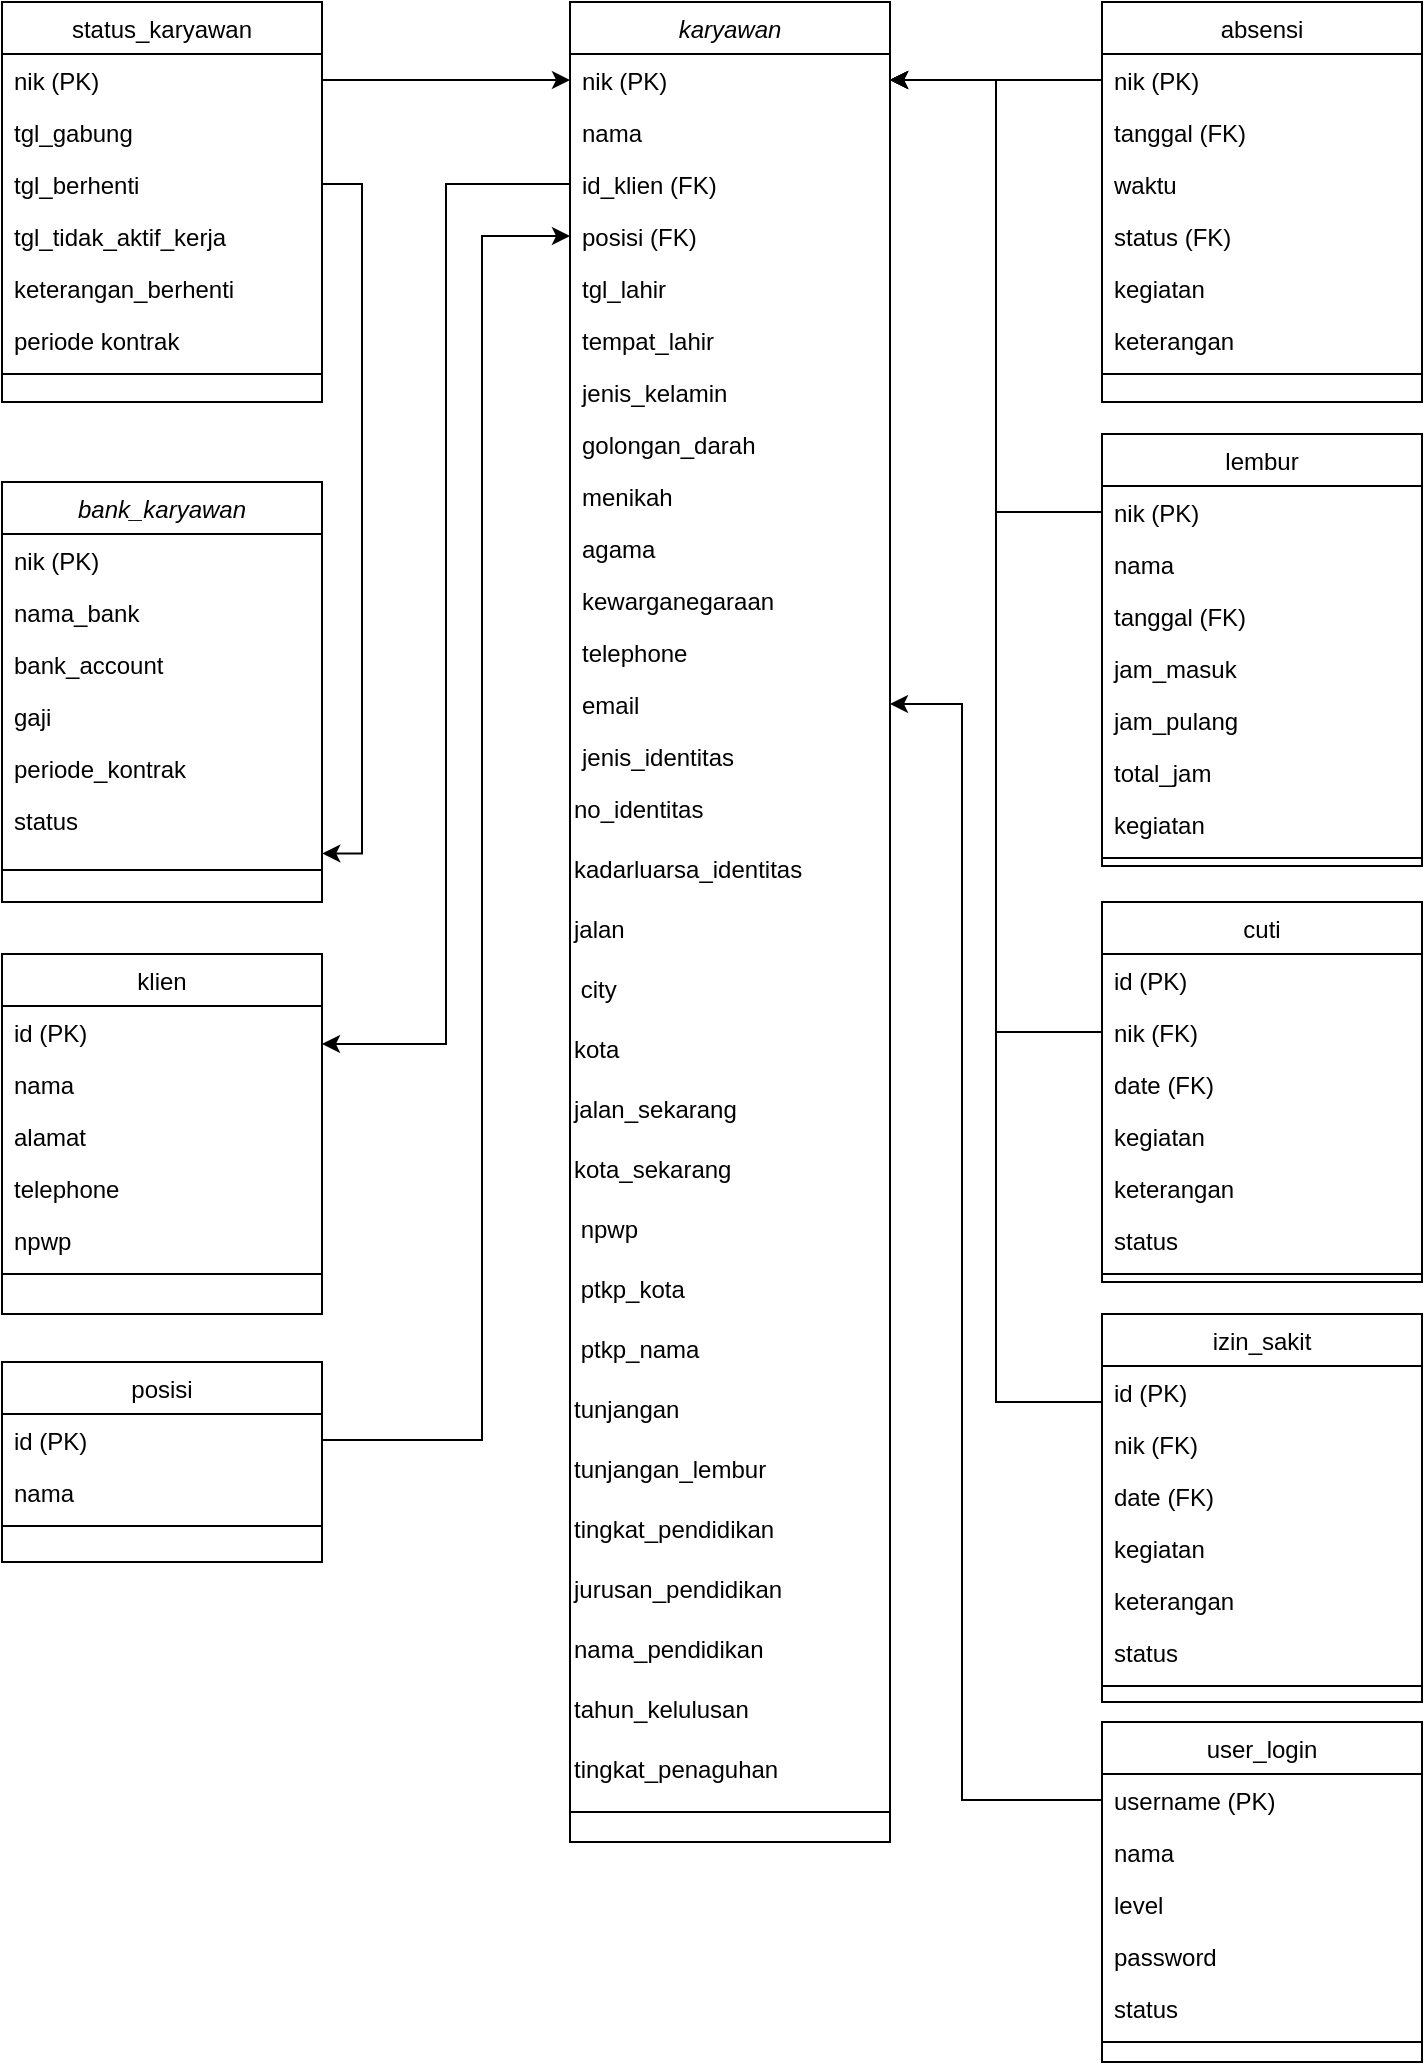 <mxfile version="14.6.6" type="github" pages="2">
  <diagram id="C5RBs43oDa-KdzZeNtuy" name="LRS-data">
    <mxGraphModel dx="1673" dy="881" grid="1" gridSize="10" guides="1" tooltips="1" connect="1" arrows="1" fold="1" page="1" pageScale="1" pageWidth="827" pageHeight="1169" math="0" shadow="0">
      <root>
        <mxCell id="WIyWlLk6GJQsqaUBKTNV-0" />
        <mxCell id="WIyWlLk6GJQsqaUBKTNV-1" parent="WIyWlLk6GJQsqaUBKTNV-0" />
        <mxCell id="zkfFHV4jXpPFQw0GAbJ--0" value="bank_karyawan" style="swimlane;fontStyle=2;align=center;verticalAlign=top;childLayout=stackLayout;horizontal=1;startSize=26;horizontalStack=0;resizeParent=1;resizeLast=0;collapsible=1;marginBottom=0;rounded=0;shadow=0;strokeWidth=1;" parent="WIyWlLk6GJQsqaUBKTNV-1" vertex="1">
          <mxGeometry x="50" y="280" width="160" height="210" as="geometry">
            <mxRectangle x="230" y="140" width="160" height="26" as="alternateBounds" />
          </mxGeometry>
        </mxCell>
        <mxCell id="zkfFHV4jXpPFQw0GAbJ--2" value="nik (PK)&#xa;" style="text;align=left;verticalAlign=top;spacingLeft=4;spacingRight=4;overflow=hidden;rotatable=0;points=[[0,0.5],[1,0.5]];portConstraint=eastwest;rounded=0;shadow=0;html=0;" parent="zkfFHV4jXpPFQw0GAbJ--0" vertex="1">
          <mxGeometry y="26" width="160" height="26" as="geometry" />
        </mxCell>
        <mxCell id="zkfFHV4jXpPFQw0GAbJ--3" value="nama_bank" style="text;align=left;verticalAlign=top;spacingLeft=4;spacingRight=4;overflow=hidden;rotatable=0;points=[[0,0.5],[1,0.5]];portConstraint=eastwest;rounded=0;shadow=0;html=0;" parent="zkfFHV4jXpPFQw0GAbJ--0" vertex="1">
          <mxGeometry y="52" width="160" height="26" as="geometry" />
        </mxCell>
        <mxCell id="oKk2NrzfjaoOSDjvsEfk-37" value="bank_account" style="text;align=left;verticalAlign=top;spacingLeft=4;spacingRight=4;overflow=hidden;rotatable=0;points=[[0,0.5],[1,0.5]];portConstraint=eastwest;rounded=0;shadow=0;html=0;" parent="zkfFHV4jXpPFQw0GAbJ--0" vertex="1">
          <mxGeometry y="78" width="160" height="26" as="geometry" />
        </mxCell>
        <mxCell id="zkfFHV4jXpPFQw0GAbJ--5" value="gaji" style="text;align=left;verticalAlign=top;spacingLeft=4;spacingRight=4;overflow=hidden;rotatable=0;points=[[0,0.5],[1,0.5]];portConstraint=eastwest;" parent="zkfFHV4jXpPFQw0GAbJ--0" vertex="1">
          <mxGeometry y="104" width="160" height="26" as="geometry" />
        </mxCell>
        <mxCell id="oKk2NrzfjaoOSDjvsEfk-38" value="periode_kontrak" style="text;align=left;verticalAlign=top;spacingLeft=4;spacingRight=4;overflow=hidden;rotatable=0;points=[[0,0.5],[1,0.5]];portConstraint=eastwest;" parent="zkfFHV4jXpPFQw0GAbJ--0" vertex="1">
          <mxGeometry y="130" width="160" height="26" as="geometry" />
        </mxCell>
        <mxCell id="oKk2NrzfjaoOSDjvsEfk-39" value="status" style="text;align=left;verticalAlign=top;spacingLeft=4;spacingRight=4;overflow=hidden;rotatable=0;points=[[0,0.5],[1,0.5]];portConstraint=eastwest;" parent="zkfFHV4jXpPFQw0GAbJ--0" vertex="1">
          <mxGeometry y="156" width="160" height="34" as="geometry" />
        </mxCell>
        <mxCell id="oKk2NrzfjaoOSDjvsEfk-50" value="" style="line;html=1;strokeWidth=1;align=left;verticalAlign=middle;spacingTop=-1;spacingLeft=3;spacingRight=3;rotatable=0;labelPosition=right;points=[];portConstraint=eastwest;" parent="zkfFHV4jXpPFQw0GAbJ--0" vertex="1">
          <mxGeometry y="190" width="160" height="8" as="geometry" />
        </mxCell>
        <mxCell id="zkfFHV4jXpPFQw0GAbJ--6" value="status_karyawan" style="swimlane;fontStyle=0;align=center;verticalAlign=top;childLayout=stackLayout;horizontal=1;startSize=26;horizontalStack=0;resizeParent=1;resizeLast=0;collapsible=1;marginBottom=0;rounded=0;shadow=0;strokeWidth=1;" parent="WIyWlLk6GJQsqaUBKTNV-1" vertex="1">
          <mxGeometry x="50" y="40" width="160" height="200" as="geometry">
            <mxRectangle x="130" y="380" width="160" height="26" as="alternateBounds" />
          </mxGeometry>
        </mxCell>
        <mxCell id="zkfFHV4jXpPFQw0GAbJ--7" value="nik (PK)" style="text;align=left;verticalAlign=top;spacingLeft=4;spacingRight=4;overflow=hidden;rotatable=0;points=[[0,0.5],[1,0.5]];portConstraint=eastwest;" parent="zkfFHV4jXpPFQw0GAbJ--6" vertex="1">
          <mxGeometry y="26" width="160" height="26" as="geometry" />
        </mxCell>
        <mxCell id="zkfFHV4jXpPFQw0GAbJ--8" value="tgl_gabung" style="text;align=left;verticalAlign=top;spacingLeft=4;spacingRight=4;overflow=hidden;rotatable=0;points=[[0,0.5],[1,0.5]];portConstraint=eastwest;rounded=0;shadow=0;html=0;" parent="zkfFHV4jXpPFQw0GAbJ--6" vertex="1">
          <mxGeometry y="52" width="160" height="26" as="geometry" />
        </mxCell>
        <mxCell id="oKk2NrzfjaoOSDjvsEfk-41" value="tgl_berhenti" style="text;align=left;verticalAlign=top;spacingLeft=4;spacingRight=4;overflow=hidden;rotatable=0;points=[[0,0.5],[1,0.5]];portConstraint=eastwest;rounded=0;shadow=0;html=0;" parent="zkfFHV4jXpPFQw0GAbJ--6" vertex="1">
          <mxGeometry y="78" width="160" height="26" as="geometry" />
        </mxCell>
        <mxCell id="oKk2NrzfjaoOSDjvsEfk-42" value="tgl_tidak_aktif_kerja" style="text;align=left;verticalAlign=top;spacingLeft=4;spacingRight=4;overflow=hidden;rotatable=0;points=[[0,0.5],[1,0.5]];portConstraint=eastwest;rounded=0;shadow=0;html=0;" parent="zkfFHV4jXpPFQw0GAbJ--6" vertex="1">
          <mxGeometry y="104" width="160" height="26" as="geometry" />
        </mxCell>
        <mxCell id="oKk2NrzfjaoOSDjvsEfk-40" value="keterangan_berhenti" style="text;align=left;verticalAlign=top;spacingLeft=4;spacingRight=4;overflow=hidden;rotatable=0;points=[[0,0.5],[1,0.5]];portConstraint=eastwest;rounded=0;shadow=0;html=0;" parent="zkfFHV4jXpPFQw0GAbJ--6" vertex="1">
          <mxGeometry y="130" width="160" height="26" as="geometry" />
        </mxCell>
        <mxCell id="zkfFHV4jXpPFQw0GAbJ--11" value="periode kontrak" style="text;align=left;verticalAlign=top;spacingLeft=4;spacingRight=4;overflow=hidden;rotatable=0;points=[[0,0.5],[1,0.5]];portConstraint=eastwest;" parent="zkfFHV4jXpPFQw0GAbJ--6" vertex="1">
          <mxGeometry y="156" width="160" height="26" as="geometry" />
        </mxCell>
        <mxCell id="zkfFHV4jXpPFQw0GAbJ--15" value="" style="line;html=1;strokeWidth=1;align=left;verticalAlign=middle;spacingTop=-1;spacingLeft=3;spacingRight=3;rotatable=0;labelPosition=right;points=[];portConstraint=eastwest;" parent="zkfFHV4jXpPFQw0GAbJ--6" vertex="1">
          <mxGeometry y="182" width="160" height="8" as="geometry" />
        </mxCell>
        <mxCell id="zkfFHV4jXpPFQw0GAbJ--13" value="absensi" style="swimlane;fontStyle=0;align=center;verticalAlign=top;childLayout=stackLayout;horizontal=1;startSize=26;horizontalStack=0;resizeParent=1;resizeLast=0;collapsible=1;marginBottom=0;rounded=0;shadow=0;strokeWidth=1;" parent="WIyWlLk6GJQsqaUBKTNV-1" vertex="1">
          <mxGeometry x="600" y="40" width="160" height="200" as="geometry">
            <mxRectangle x="340" y="380" width="170" height="26" as="alternateBounds" />
          </mxGeometry>
        </mxCell>
        <mxCell id="zkfFHV4jXpPFQw0GAbJ--14" value="nik (PK)" style="text;align=left;verticalAlign=top;spacingLeft=4;spacingRight=4;overflow=hidden;rotatable=0;points=[[0,0.5],[1,0.5]];portConstraint=eastwest;" parent="zkfFHV4jXpPFQw0GAbJ--13" vertex="1">
          <mxGeometry y="26" width="160" height="26" as="geometry" />
        </mxCell>
        <mxCell id="oKk2NrzfjaoOSDjvsEfk-43" value="tanggal (FK)" style="text;align=left;verticalAlign=top;spacingLeft=4;spacingRight=4;overflow=hidden;rotatable=0;points=[[0,0.5],[1,0.5]];portConstraint=eastwest;" parent="zkfFHV4jXpPFQw0GAbJ--13" vertex="1">
          <mxGeometry y="52" width="160" height="26" as="geometry" />
        </mxCell>
        <mxCell id="oKk2NrzfjaoOSDjvsEfk-44" value="waktu" style="text;align=left;verticalAlign=top;spacingLeft=4;spacingRight=4;overflow=hidden;rotatable=0;points=[[0,0.5],[1,0.5]];portConstraint=eastwest;" parent="zkfFHV4jXpPFQw0GAbJ--13" vertex="1">
          <mxGeometry y="78" width="160" height="26" as="geometry" />
        </mxCell>
        <mxCell id="oKk2NrzfjaoOSDjvsEfk-45" value="status (FK)" style="text;align=left;verticalAlign=top;spacingLeft=4;spacingRight=4;overflow=hidden;rotatable=0;points=[[0,0.5],[1,0.5]];portConstraint=eastwest;" parent="zkfFHV4jXpPFQw0GAbJ--13" vertex="1">
          <mxGeometry y="104" width="160" height="26" as="geometry" />
        </mxCell>
        <mxCell id="oKk2NrzfjaoOSDjvsEfk-46" value="kegiatan" style="text;align=left;verticalAlign=top;spacingLeft=4;spacingRight=4;overflow=hidden;rotatable=0;points=[[0,0.5],[1,0.5]];portConstraint=eastwest;" parent="zkfFHV4jXpPFQw0GAbJ--13" vertex="1">
          <mxGeometry y="130" width="160" height="26" as="geometry" />
        </mxCell>
        <mxCell id="oKk2NrzfjaoOSDjvsEfk-47" value="keterangan" style="text;align=left;verticalAlign=top;spacingLeft=4;spacingRight=4;overflow=hidden;rotatable=0;points=[[0,0.5],[1,0.5]];portConstraint=eastwest;" parent="zkfFHV4jXpPFQw0GAbJ--13" vertex="1">
          <mxGeometry y="156" width="160" height="26" as="geometry" />
        </mxCell>
        <mxCell id="zkfFHV4jXpPFQw0GAbJ--9" value="" style="line;html=1;strokeWidth=1;align=left;verticalAlign=middle;spacingTop=-1;spacingLeft=3;spacingRight=3;rotatable=0;labelPosition=right;points=[];portConstraint=eastwest;" parent="zkfFHV4jXpPFQw0GAbJ--13" vertex="1">
          <mxGeometry y="182" width="160" height="8" as="geometry" />
        </mxCell>
        <mxCell id="oKk2NrzfjaoOSDjvsEfk-0" value="karyawan" style="swimlane;fontStyle=2;align=center;verticalAlign=top;childLayout=stackLayout;horizontal=1;startSize=26;horizontalStack=0;resizeParent=1;resizeLast=0;collapsible=1;marginBottom=0;rounded=0;shadow=0;strokeWidth=1;" parent="WIyWlLk6GJQsqaUBKTNV-1" vertex="1">
          <mxGeometry x="334" y="40" width="160" height="920" as="geometry">
            <mxRectangle x="230" y="140" width="160" height="26" as="alternateBounds" />
          </mxGeometry>
        </mxCell>
        <mxCell id="oKk2NrzfjaoOSDjvsEfk-2" value="nik (PK)" style="text;align=left;verticalAlign=top;spacingLeft=4;spacingRight=4;overflow=hidden;rotatable=0;points=[[0,0.5],[1,0.5]];portConstraint=eastwest;rounded=0;shadow=0;html=0;" parent="oKk2NrzfjaoOSDjvsEfk-0" vertex="1">
          <mxGeometry y="26" width="160" height="26" as="geometry" />
        </mxCell>
        <mxCell id="oKk2NrzfjaoOSDjvsEfk-35" value="nama" style="text;align=left;verticalAlign=top;spacingLeft=4;spacingRight=4;overflow=hidden;rotatable=0;points=[[0,0.5],[1,0.5]];portConstraint=eastwest;rounded=0;shadow=0;html=0;" parent="oKk2NrzfjaoOSDjvsEfk-0" vertex="1">
          <mxGeometry y="52" width="160" height="26" as="geometry" />
        </mxCell>
        <mxCell id="oKk2NrzfjaoOSDjvsEfk-3" value="id_klien (FK)" style="text;align=left;verticalAlign=top;spacingLeft=4;spacingRight=4;overflow=hidden;rotatable=0;points=[[0,0.5],[1,0.5]];portConstraint=eastwest;rounded=0;shadow=0;html=0;" parent="oKk2NrzfjaoOSDjvsEfk-0" vertex="1">
          <mxGeometry y="78" width="160" height="26" as="geometry" />
        </mxCell>
        <mxCell id="oKk2NrzfjaoOSDjvsEfk-6" value="posisi (FK)" style="text;align=left;verticalAlign=top;spacingLeft=4;spacingRight=4;overflow=hidden;rotatable=0;points=[[0,0.5],[1,0.5]];portConstraint=eastwest;rounded=0;shadow=0;html=0;" parent="oKk2NrzfjaoOSDjvsEfk-0" vertex="1">
          <mxGeometry y="104" width="160" height="26" as="geometry" />
        </mxCell>
        <mxCell id="oKk2NrzfjaoOSDjvsEfk-7" value="tgl_lahir" style="text;align=left;verticalAlign=top;spacingLeft=4;spacingRight=4;overflow=hidden;rotatable=0;points=[[0,0.5],[1,0.5]];portConstraint=eastwest;rounded=0;shadow=0;html=0;" parent="oKk2NrzfjaoOSDjvsEfk-0" vertex="1">
          <mxGeometry y="130" width="160" height="26" as="geometry" />
        </mxCell>
        <mxCell id="oKk2NrzfjaoOSDjvsEfk-8" value="tempat_lahir" style="text;align=left;verticalAlign=top;spacingLeft=4;spacingRight=4;overflow=hidden;rotatable=0;points=[[0,0.5],[1,0.5]];portConstraint=eastwest;rounded=0;shadow=0;html=0;" parent="oKk2NrzfjaoOSDjvsEfk-0" vertex="1">
          <mxGeometry y="156" width="160" height="26" as="geometry" />
        </mxCell>
        <mxCell id="oKk2NrzfjaoOSDjvsEfk-11" value="jenis_kelamin" style="text;align=left;verticalAlign=top;spacingLeft=4;spacingRight=4;overflow=hidden;rotatable=0;points=[[0,0.5],[1,0.5]];portConstraint=eastwest;rounded=0;shadow=0;html=0;" parent="oKk2NrzfjaoOSDjvsEfk-0" vertex="1">
          <mxGeometry y="182" width="160" height="26" as="geometry" />
        </mxCell>
        <mxCell id="oKk2NrzfjaoOSDjvsEfk-9" value="golongan_darah" style="text;align=left;verticalAlign=top;spacingLeft=4;spacingRight=4;overflow=hidden;rotatable=0;points=[[0,0.5],[1,0.5]];portConstraint=eastwest;rounded=0;shadow=0;html=0;" parent="oKk2NrzfjaoOSDjvsEfk-0" vertex="1">
          <mxGeometry y="208" width="160" height="26" as="geometry" />
        </mxCell>
        <mxCell id="oKk2NrzfjaoOSDjvsEfk-10" value="menikah" style="text;align=left;verticalAlign=top;spacingLeft=4;spacingRight=4;overflow=hidden;rotatable=0;points=[[0,0.5],[1,0.5]];portConstraint=eastwest;rounded=0;shadow=0;html=0;" parent="oKk2NrzfjaoOSDjvsEfk-0" vertex="1">
          <mxGeometry y="234" width="160" height="26" as="geometry" />
        </mxCell>
        <mxCell id="oKk2NrzfjaoOSDjvsEfk-14" value="agama" style="text;align=left;verticalAlign=top;spacingLeft=4;spacingRight=4;overflow=hidden;rotatable=0;points=[[0,0.5],[1,0.5]];portConstraint=eastwest;rounded=0;shadow=0;html=0;" parent="oKk2NrzfjaoOSDjvsEfk-0" vertex="1">
          <mxGeometry y="260" width="160" height="26" as="geometry" />
        </mxCell>
        <mxCell id="oKk2NrzfjaoOSDjvsEfk-16" value="kewarganegaraan" style="text;align=left;verticalAlign=top;spacingLeft=4;spacingRight=4;overflow=hidden;rotatable=0;points=[[0,0.5],[1,0.5]];portConstraint=eastwest;rounded=0;shadow=0;html=0;" parent="oKk2NrzfjaoOSDjvsEfk-0" vertex="1">
          <mxGeometry y="286" width="160" height="26" as="geometry" />
        </mxCell>
        <mxCell id="oKk2NrzfjaoOSDjvsEfk-13" value="telephone" style="text;align=left;verticalAlign=top;spacingLeft=4;spacingRight=4;overflow=hidden;rotatable=0;points=[[0,0.5],[1,0.5]];portConstraint=eastwest;rounded=0;shadow=0;html=0;" parent="oKk2NrzfjaoOSDjvsEfk-0" vertex="1">
          <mxGeometry y="312" width="160" height="26" as="geometry" />
        </mxCell>
        <mxCell id="oKk2NrzfjaoOSDjvsEfk-12" value="email" style="text;align=left;verticalAlign=top;spacingLeft=4;spacingRight=4;overflow=hidden;rotatable=0;points=[[0,0.5],[1,0.5]];portConstraint=eastwest;rounded=0;shadow=0;html=0;" parent="oKk2NrzfjaoOSDjvsEfk-0" vertex="1">
          <mxGeometry y="338" width="160" height="26" as="geometry" />
        </mxCell>
        <mxCell id="oKk2NrzfjaoOSDjvsEfk-15" value="jenis_identitas" style="text;align=left;verticalAlign=top;spacingLeft=4;spacingRight=4;overflow=hidden;rotatable=0;points=[[0,0.5],[1,0.5]];portConstraint=eastwest;rounded=0;shadow=0;html=0;" parent="oKk2NrzfjaoOSDjvsEfk-0" vertex="1">
          <mxGeometry y="364" width="160" height="26" as="geometry" />
        </mxCell>
        <mxCell id="oKk2NrzfjaoOSDjvsEfk-18" value="no_identitas" style="text;whiteSpace=wrap;html=1;" parent="oKk2NrzfjaoOSDjvsEfk-0" vertex="1">
          <mxGeometry y="390" width="160" height="30" as="geometry" />
        </mxCell>
        <mxCell id="oKk2NrzfjaoOSDjvsEfk-22" value="kadarluarsa_identitas" style="text;whiteSpace=wrap;html=1;" parent="oKk2NrzfjaoOSDjvsEfk-0" vertex="1">
          <mxGeometry y="420" width="160" height="30" as="geometry" />
        </mxCell>
        <mxCell id="oKk2NrzfjaoOSDjvsEfk-20" value="jalan" style="text;whiteSpace=wrap;html=1;" parent="oKk2NrzfjaoOSDjvsEfk-0" vertex="1">
          <mxGeometry y="450" width="160" height="30" as="geometry" />
        </mxCell>
        <mxCell id="oKk2NrzfjaoOSDjvsEfk-17" value="&amp;nbsp;city" style="text;whiteSpace=wrap;html=1;" parent="oKk2NrzfjaoOSDjvsEfk-0" vertex="1">
          <mxGeometry y="480" width="160" height="30" as="geometry" />
        </mxCell>
        <mxCell id="oKk2NrzfjaoOSDjvsEfk-19" value="kota" style="text;whiteSpace=wrap;html=1;" parent="oKk2NrzfjaoOSDjvsEfk-0" vertex="1">
          <mxGeometry y="510" width="160" height="30" as="geometry" />
        </mxCell>
        <mxCell id="oKk2NrzfjaoOSDjvsEfk-23" value="jalan_sekarang" style="text;whiteSpace=wrap;html=1;" parent="oKk2NrzfjaoOSDjvsEfk-0" vertex="1">
          <mxGeometry y="540" width="160" height="30" as="geometry" />
        </mxCell>
        <mxCell id="oKk2NrzfjaoOSDjvsEfk-24" value="kota_sekarang" style="text;whiteSpace=wrap;html=1;" parent="oKk2NrzfjaoOSDjvsEfk-0" vertex="1">
          <mxGeometry y="570" width="160" height="30" as="geometry" />
        </mxCell>
        <mxCell id="oKk2NrzfjaoOSDjvsEfk-25" value="&amp;nbsp;npwp" style="text;whiteSpace=wrap;html=1;" parent="oKk2NrzfjaoOSDjvsEfk-0" vertex="1">
          <mxGeometry y="600" width="160" height="30" as="geometry" />
        </mxCell>
        <mxCell id="oKk2NrzfjaoOSDjvsEfk-26" value="&amp;nbsp;ptkp_kota" style="text;whiteSpace=wrap;html=1;" parent="oKk2NrzfjaoOSDjvsEfk-0" vertex="1">
          <mxGeometry y="630" width="160" height="30" as="geometry" />
        </mxCell>
        <mxCell id="oKk2NrzfjaoOSDjvsEfk-27" value="&amp;nbsp;ptkp_nama" style="text;whiteSpace=wrap;html=1;" parent="oKk2NrzfjaoOSDjvsEfk-0" vertex="1">
          <mxGeometry y="660" width="160" height="30" as="geometry" />
        </mxCell>
        <mxCell id="oKk2NrzfjaoOSDjvsEfk-28" value="tunjangan" style="text;whiteSpace=wrap;html=1;" parent="oKk2NrzfjaoOSDjvsEfk-0" vertex="1">
          <mxGeometry y="690" width="160" height="30" as="geometry" />
        </mxCell>
        <mxCell id="oKk2NrzfjaoOSDjvsEfk-29" value="tunjangan_lembur" style="text;whiteSpace=wrap;html=1;" parent="oKk2NrzfjaoOSDjvsEfk-0" vertex="1">
          <mxGeometry y="720" width="160" height="30" as="geometry" />
        </mxCell>
        <mxCell id="oKk2NrzfjaoOSDjvsEfk-30" value="tingkat_pendidikan" style="text;whiteSpace=wrap;html=1;" parent="oKk2NrzfjaoOSDjvsEfk-0" vertex="1">
          <mxGeometry y="750" width="160" height="30" as="geometry" />
        </mxCell>
        <mxCell id="oKk2NrzfjaoOSDjvsEfk-33" value="jurusan_pendidikan" style="text;whiteSpace=wrap;html=1;" parent="oKk2NrzfjaoOSDjvsEfk-0" vertex="1">
          <mxGeometry y="780" width="160" height="30" as="geometry" />
        </mxCell>
        <mxCell id="oKk2NrzfjaoOSDjvsEfk-32" value="nama_pendidikan" style="text;whiteSpace=wrap;html=1;" parent="oKk2NrzfjaoOSDjvsEfk-0" vertex="1">
          <mxGeometry y="810" width="160" height="30" as="geometry" />
        </mxCell>
        <mxCell id="oKk2NrzfjaoOSDjvsEfk-31" value="tahun_kelulusan" style="text;whiteSpace=wrap;html=1;" parent="oKk2NrzfjaoOSDjvsEfk-0" vertex="1">
          <mxGeometry y="840" width="160" height="30" as="geometry" />
        </mxCell>
        <mxCell id="oKk2NrzfjaoOSDjvsEfk-34" value="tingkat_penaguhan" style="text;whiteSpace=wrap;html=1;" parent="oKk2NrzfjaoOSDjvsEfk-0" vertex="1">
          <mxGeometry y="870" width="160" height="30" as="geometry" />
        </mxCell>
        <mxCell id="oKk2NrzfjaoOSDjvsEfk-4" value="" style="line;html=1;strokeWidth=1;align=left;verticalAlign=middle;spacingTop=-1;spacingLeft=3;spacingRight=3;rotatable=0;labelPosition=right;points=[];portConstraint=eastwest;" parent="oKk2NrzfjaoOSDjvsEfk-0" vertex="1">
          <mxGeometry y="900" width="160" height="10" as="geometry" />
        </mxCell>
        <mxCell id="oKk2NrzfjaoOSDjvsEfk-51" value="klien" style="swimlane;fontStyle=0;align=center;verticalAlign=top;childLayout=stackLayout;horizontal=1;startSize=26;horizontalStack=0;resizeParent=1;resizeLast=0;collapsible=1;marginBottom=0;rounded=0;shadow=0;strokeWidth=1;" parent="WIyWlLk6GJQsqaUBKTNV-1" vertex="1">
          <mxGeometry x="50" y="516" width="160" height="180" as="geometry">
            <mxRectangle x="340" y="380" width="170" height="26" as="alternateBounds" />
          </mxGeometry>
        </mxCell>
        <mxCell id="oKk2NrzfjaoOSDjvsEfk-52" value="id (PK)" style="text;align=left;verticalAlign=top;spacingLeft=4;spacingRight=4;overflow=hidden;rotatable=0;points=[[0,0.5],[1,0.5]];portConstraint=eastwest;" parent="oKk2NrzfjaoOSDjvsEfk-51" vertex="1">
          <mxGeometry y="26" width="160" height="26" as="geometry" />
        </mxCell>
        <mxCell id="oKk2NrzfjaoOSDjvsEfk-53" value="nama" style="text;align=left;verticalAlign=top;spacingLeft=4;spacingRight=4;overflow=hidden;rotatable=0;points=[[0,0.5],[1,0.5]];portConstraint=eastwest;" parent="oKk2NrzfjaoOSDjvsEfk-51" vertex="1">
          <mxGeometry y="52" width="160" height="26" as="geometry" />
        </mxCell>
        <mxCell id="oKk2NrzfjaoOSDjvsEfk-54" value="alamat" style="text;align=left;verticalAlign=top;spacingLeft=4;spacingRight=4;overflow=hidden;rotatable=0;points=[[0,0.5],[1,0.5]];portConstraint=eastwest;" parent="oKk2NrzfjaoOSDjvsEfk-51" vertex="1">
          <mxGeometry y="78" width="160" height="26" as="geometry" />
        </mxCell>
        <mxCell id="oKk2NrzfjaoOSDjvsEfk-55" value="telephone" style="text;align=left;verticalAlign=top;spacingLeft=4;spacingRight=4;overflow=hidden;rotatable=0;points=[[0,0.5],[1,0.5]];portConstraint=eastwest;" parent="oKk2NrzfjaoOSDjvsEfk-51" vertex="1">
          <mxGeometry y="104" width="160" height="26" as="geometry" />
        </mxCell>
        <mxCell id="oKk2NrzfjaoOSDjvsEfk-56" value="npwp" style="text;align=left;verticalAlign=top;spacingLeft=4;spacingRight=4;overflow=hidden;rotatable=0;points=[[0,0.5],[1,0.5]];portConstraint=eastwest;" parent="oKk2NrzfjaoOSDjvsEfk-51" vertex="1">
          <mxGeometry y="130" width="160" height="26" as="geometry" />
        </mxCell>
        <mxCell id="oKk2NrzfjaoOSDjvsEfk-58" value="" style="line;html=1;strokeWidth=1;align=left;verticalAlign=middle;spacingTop=-1;spacingLeft=3;spacingRight=3;rotatable=0;labelPosition=right;points=[];portConstraint=eastwest;" parent="oKk2NrzfjaoOSDjvsEfk-51" vertex="1">
          <mxGeometry y="156" width="160" height="8" as="geometry" />
        </mxCell>
        <mxCell id="oKk2NrzfjaoOSDjvsEfk-59" value="posisi" style="swimlane;fontStyle=0;align=center;verticalAlign=top;childLayout=stackLayout;horizontal=1;startSize=26;horizontalStack=0;resizeParent=1;resizeLast=0;collapsible=1;marginBottom=0;rounded=0;shadow=0;strokeWidth=1;" parent="WIyWlLk6GJQsqaUBKTNV-1" vertex="1">
          <mxGeometry x="50" y="720" width="160" height="100" as="geometry">
            <mxRectangle x="340" y="380" width="170" height="26" as="alternateBounds" />
          </mxGeometry>
        </mxCell>
        <mxCell id="oKk2NrzfjaoOSDjvsEfk-60" value="id (PK)" style="text;align=left;verticalAlign=top;spacingLeft=4;spacingRight=4;overflow=hidden;rotatable=0;points=[[0,0.5],[1,0.5]];portConstraint=eastwest;" parent="oKk2NrzfjaoOSDjvsEfk-59" vertex="1">
          <mxGeometry y="26" width="160" height="26" as="geometry" />
        </mxCell>
        <mxCell id="oKk2NrzfjaoOSDjvsEfk-61" value="nama" style="text;align=left;verticalAlign=top;spacingLeft=4;spacingRight=4;overflow=hidden;rotatable=0;points=[[0,0.5],[1,0.5]];portConstraint=eastwest;" parent="oKk2NrzfjaoOSDjvsEfk-59" vertex="1">
          <mxGeometry y="52" width="160" height="26" as="geometry" />
        </mxCell>
        <mxCell id="oKk2NrzfjaoOSDjvsEfk-66" value="" style="line;html=1;strokeWidth=1;align=left;verticalAlign=middle;spacingTop=-1;spacingLeft=3;spacingRight=3;rotatable=0;labelPosition=right;points=[];portConstraint=eastwest;" parent="oKk2NrzfjaoOSDjvsEfk-59" vertex="1">
          <mxGeometry y="78" width="160" height="8" as="geometry" />
        </mxCell>
        <mxCell id="oKk2NrzfjaoOSDjvsEfk-67" value="lembur" style="swimlane;fontStyle=0;align=center;verticalAlign=top;childLayout=stackLayout;horizontal=1;startSize=26;horizontalStack=0;resizeParent=1;resizeLast=0;collapsible=1;marginBottom=0;rounded=0;shadow=0;strokeWidth=1;" parent="WIyWlLk6GJQsqaUBKTNV-1" vertex="1">
          <mxGeometry x="600" y="256" width="160" height="216" as="geometry">
            <mxRectangle x="340" y="380" width="170" height="26" as="alternateBounds" />
          </mxGeometry>
        </mxCell>
        <mxCell id="oKk2NrzfjaoOSDjvsEfk-68" value="nik (PK)" style="text;align=left;verticalAlign=top;spacingLeft=4;spacingRight=4;overflow=hidden;rotatable=0;points=[[0,0.5],[1,0.5]];portConstraint=eastwest;" parent="oKk2NrzfjaoOSDjvsEfk-67" vertex="1">
          <mxGeometry y="26" width="160" height="26" as="geometry" />
        </mxCell>
        <mxCell id="oKk2NrzfjaoOSDjvsEfk-69" value="nama" style="text;align=left;verticalAlign=top;spacingLeft=4;spacingRight=4;overflow=hidden;rotatable=0;points=[[0,0.5],[1,0.5]];portConstraint=eastwest;" parent="oKk2NrzfjaoOSDjvsEfk-67" vertex="1">
          <mxGeometry y="52" width="160" height="26" as="geometry" />
        </mxCell>
        <mxCell id="oKk2NrzfjaoOSDjvsEfk-70" value="tanggal (FK)" style="text;align=left;verticalAlign=top;spacingLeft=4;spacingRight=4;overflow=hidden;rotatable=0;points=[[0,0.5],[1,0.5]];portConstraint=eastwest;" parent="oKk2NrzfjaoOSDjvsEfk-67" vertex="1">
          <mxGeometry y="78" width="160" height="26" as="geometry" />
        </mxCell>
        <mxCell id="oKk2NrzfjaoOSDjvsEfk-71" value="jam_masuk" style="text;align=left;verticalAlign=top;spacingLeft=4;spacingRight=4;overflow=hidden;rotatable=0;points=[[0,0.5],[1,0.5]];portConstraint=eastwest;" parent="oKk2NrzfjaoOSDjvsEfk-67" vertex="1">
          <mxGeometry y="104" width="160" height="26" as="geometry" />
        </mxCell>
        <mxCell id="oKk2NrzfjaoOSDjvsEfk-72" value="jam_pulang" style="text;align=left;verticalAlign=top;spacingLeft=4;spacingRight=4;overflow=hidden;rotatable=0;points=[[0,0.5],[1,0.5]];portConstraint=eastwest;" parent="oKk2NrzfjaoOSDjvsEfk-67" vertex="1">
          <mxGeometry y="130" width="160" height="26" as="geometry" />
        </mxCell>
        <mxCell id="oKk2NrzfjaoOSDjvsEfk-73" value="total_jam" style="text;align=left;verticalAlign=top;spacingLeft=4;spacingRight=4;overflow=hidden;rotatable=0;points=[[0,0.5],[1,0.5]];portConstraint=eastwest;" parent="oKk2NrzfjaoOSDjvsEfk-67" vertex="1">
          <mxGeometry y="156" width="160" height="26" as="geometry" />
        </mxCell>
        <mxCell id="oKk2NrzfjaoOSDjvsEfk-75" value="kegiatan" style="text;align=left;verticalAlign=top;spacingLeft=4;spacingRight=4;overflow=hidden;rotatable=0;points=[[0,0.5],[1,0.5]];portConstraint=eastwest;" parent="oKk2NrzfjaoOSDjvsEfk-67" vertex="1">
          <mxGeometry y="182" width="160" height="26" as="geometry" />
        </mxCell>
        <mxCell id="oKk2NrzfjaoOSDjvsEfk-74" value="" style="line;html=1;strokeWidth=1;align=left;verticalAlign=middle;spacingTop=-1;spacingLeft=3;spacingRight=3;rotatable=0;labelPosition=right;points=[];portConstraint=eastwest;" parent="oKk2NrzfjaoOSDjvsEfk-67" vertex="1">
          <mxGeometry y="208" width="160" height="8" as="geometry" />
        </mxCell>
        <mxCell id="oKk2NrzfjaoOSDjvsEfk-76" value="user_login" style="swimlane;fontStyle=0;align=center;verticalAlign=top;childLayout=stackLayout;horizontal=1;startSize=26;horizontalStack=0;resizeParent=1;resizeLast=0;collapsible=1;marginBottom=0;rounded=0;shadow=0;strokeWidth=1;" parent="WIyWlLk6GJQsqaUBKTNV-1" vertex="1">
          <mxGeometry x="600" y="900" width="160" height="170" as="geometry">
            <mxRectangle x="340" y="380" width="170" height="26" as="alternateBounds" />
          </mxGeometry>
        </mxCell>
        <mxCell id="oKk2NrzfjaoOSDjvsEfk-77" value="username (PK)" style="text;align=left;verticalAlign=top;spacingLeft=4;spacingRight=4;overflow=hidden;rotatable=0;points=[[0,0.5],[1,0.5]];portConstraint=eastwest;" parent="oKk2NrzfjaoOSDjvsEfk-76" vertex="1">
          <mxGeometry y="26" width="160" height="26" as="geometry" />
        </mxCell>
        <mxCell id="oKk2NrzfjaoOSDjvsEfk-78" value="nama" style="text;align=left;verticalAlign=top;spacingLeft=4;spacingRight=4;overflow=hidden;rotatable=0;points=[[0,0.5],[1,0.5]];portConstraint=eastwest;" parent="oKk2NrzfjaoOSDjvsEfk-76" vertex="1">
          <mxGeometry y="52" width="160" height="26" as="geometry" />
        </mxCell>
        <mxCell id="oKk2NrzfjaoOSDjvsEfk-79" value="level" style="text;align=left;verticalAlign=top;spacingLeft=4;spacingRight=4;overflow=hidden;rotatable=0;points=[[0,0.5],[1,0.5]];portConstraint=eastwest;" parent="oKk2NrzfjaoOSDjvsEfk-76" vertex="1">
          <mxGeometry y="78" width="160" height="26" as="geometry" />
        </mxCell>
        <mxCell id="oKk2NrzfjaoOSDjvsEfk-80" value="password" style="text;align=left;verticalAlign=top;spacingLeft=4;spacingRight=4;overflow=hidden;rotatable=0;points=[[0,0.5],[1,0.5]];portConstraint=eastwest;" parent="oKk2NrzfjaoOSDjvsEfk-76" vertex="1">
          <mxGeometry y="104" width="160" height="26" as="geometry" />
        </mxCell>
        <mxCell id="oKk2NrzfjaoOSDjvsEfk-81" value="status" style="text;align=left;verticalAlign=top;spacingLeft=4;spacingRight=4;overflow=hidden;rotatable=0;points=[[0,0.5],[1,0.5]];portConstraint=eastwest;" parent="oKk2NrzfjaoOSDjvsEfk-76" vertex="1">
          <mxGeometry y="130" width="160" height="26" as="geometry" />
        </mxCell>
        <mxCell id="oKk2NrzfjaoOSDjvsEfk-82" value="" style="line;html=1;strokeWidth=1;align=left;verticalAlign=middle;spacingTop=-1;spacingLeft=3;spacingRight=3;rotatable=0;labelPosition=right;points=[];portConstraint=eastwest;" parent="oKk2NrzfjaoOSDjvsEfk-76" vertex="1">
          <mxGeometry y="156" width="160" height="8" as="geometry" />
        </mxCell>
        <mxCell id="oKk2NrzfjaoOSDjvsEfk-83" style="edgeStyle=orthogonalEdgeStyle;rounded=0;orthogonalLoop=1;jettySize=auto;html=1;exitX=1;exitY=0.5;exitDx=0;exitDy=0;entryX=0;entryY=0.5;entryDx=0;entryDy=0;" parent="WIyWlLk6GJQsqaUBKTNV-1" source="zkfFHV4jXpPFQw0GAbJ--7" target="oKk2NrzfjaoOSDjvsEfk-2" edge="1">
          <mxGeometry relative="1" as="geometry" />
        </mxCell>
        <mxCell id="oKk2NrzfjaoOSDjvsEfk-84" style="edgeStyle=orthogonalEdgeStyle;rounded=0;orthogonalLoop=1;jettySize=auto;html=1;exitX=1;exitY=0.5;exitDx=0;exitDy=0;entryX=1.001;entryY=0.874;entryDx=0;entryDy=0;entryPerimeter=0;" parent="WIyWlLk6GJQsqaUBKTNV-1" source="oKk2NrzfjaoOSDjvsEfk-41" target="oKk2NrzfjaoOSDjvsEfk-39" edge="1">
          <mxGeometry relative="1" as="geometry" />
        </mxCell>
        <mxCell id="oKk2NrzfjaoOSDjvsEfk-86" style="edgeStyle=orthogonalEdgeStyle;rounded=0;orthogonalLoop=1;jettySize=auto;html=1;exitX=1;exitY=0.5;exitDx=0;exitDy=0;entryX=0;entryY=0.5;entryDx=0;entryDy=0;" parent="WIyWlLk6GJQsqaUBKTNV-1" source="oKk2NrzfjaoOSDjvsEfk-60" target="oKk2NrzfjaoOSDjvsEfk-6" edge="1">
          <mxGeometry relative="1" as="geometry">
            <Array as="points">
              <mxPoint x="290" y="759" />
              <mxPoint x="290" y="157" />
            </Array>
          </mxGeometry>
        </mxCell>
        <mxCell id="oKk2NrzfjaoOSDjvsEfk-87" style="edgeStyle=orthogonalEdgeStyle;rounded=0;orthogonalLoop=1;jettySize=auto;html=1;exitX=0;exitY=0.5;exitDx=0;exitDy=0;entryX=1;entryY=0.5;entryDx=0;entryDy=0;" parent="WIyWlLk6GJQsqaUBKTNV-1" source="zkfFHV4jXpPFQw0GAbJ--14" target="oKk2NrzfjaoOSDjvsEfk-2" edge="1">
          <mxGeometry relative="1" as="geometry" />
        </mxCell>
        <mxCell id="oKk2NrzfjaoOSDjvsEfk-88" style="edgeStyle=orthogonalEdgeStyle;rounded=0;orthogonalLoop=1;jettySize=auto;html=1;exitX=0;exitY=0.5;exitDx=0;exitDy=0;" parent="WIyWlLk6GJQsqaUBKTNV-1" source="oKk2NrzfjaoOSDjvsEfk-68" target="oKk2NrzfjaoOSDjvsEfk-2" edge="1">
          <mxGeometry relative="1" as="geometry">
            <mxPoint x="560" y="180" as="targetPoint" />
          </mxGeometry>
        </mxCell>
        <mxCell id="oKk2NrzfjaoOSDjvsEfk-89" style="edgeStyle=orthogonalEdgeStyle;rounded=0;orthogonalLoop=1;jettySize=auto;html=1;exitX=0;exitY=0.5;exitDx=0;exitDy=0;entryX=1;entryY=0.5;entryDx=0;entryDy=0;" parent="WIyWlLk6GJQsqaUBKTNV-1" source="oKk2NrzfjaoOSDjvsEfk-77" target="oKk2NrzfjaoOSDjvsEfk-12" edge="1">
          <mxGeometry relative="1" as="geometry">
            <Array as="points">
              <mxPoint x="530" y="939" />
              <mxPoint x="530" y="391" />
            </Array>
          </mxGeometry>
        </mxCell>
        <mxCell id="oKk2NrzfjaoOSDjvsEfk-85" style="edgeStyle=orthogonalEdgeStyle;rounded=0;orthogonalLoop=1;jettySize=auto;html=1;exitX=0;exitY=0.5;exitDx=0;exitDy=0;entryX=1;entryY=0.25;entryDx=0;entryDy=0;" parent="WIyWlLk6GJQsqaUBKTNV-1" source="oKk2NrzfjaoOSDjvsEfk-3" target="oKk2NrzfjaoOSDjvsEfk-51" edge="1">
          <mxGeometry relative="1" as="geometry" />
        </mxCell>
        <mxCell id="Ox8O2sE2HDYJjIZuFXVz-0" value="cuti" style="swimlane;fontStyle=0;align=center;verticalAlign=top;childLayout=stackLayout;horizontal=1;startSize=26;horizontalStack=0;resizeParent=1;resizeLast=0;collapsible=1;marginBottom=0;rounded=0;shadow=0;strokeWidth=1;" parent="WIyWlLk6GJQsqaUBKTNV-1" vertex="1">
          <mxGeometry x="600" y="490" width="160" height="190" as="geometry">
            <mxRectangle x="340" y="380" width="170" height="26" as="alternateBounds" />
          </mxGeometry>
        </mxCell>
        <mxCell id="Ox8O2sE2HDYJjIZuFXVz-1" value="id (PK)" style="text;align=left;verticalAlign=top;spacingLeft=4;spacingRight=4;overflow=hidden;rotatable=0;points=[[0,0.5],[1,0.5]];portConstraint=eastwest;" parent="Ox8O2sE2HDYJjIZuFXVz-0" vertex="1">
          <mxGeometry y="26" width="160" height="26" as="geometry" />
        </mxCell>
        <mxCell id="Ox8O2sE2HDYJjIZuFXVz-2" value="nik (FK)" style="text;align=left;verticalAlign=top;spacingLeft=4;spacingRight=4;overflow=hidden;rotatable=0;points=[[0,0.5],[1,0.5]];portConstraint=eastwest;" parent="Ox8O2sE2HDYJjIZuFXVz-0" vertex="1">
          <mxGeometry y="52" width="160" height="26" as="geometry" />
        </mxCell>
        <mxCell id="Ox8O2sE2HDYJjIZuFXVz-3" value="date (FK)" style="text;align=left;verticalAlign=top;spacingLeft=4;spacingRight=4;overflow=hidden;rotatable=0;points=[[0,0.5],[1,0.5]];portConstraint=eastwest;" parent="Ox8O2sE2HDYJjIZuFXVz-0" vertex="1">
          <mxGeometry y="78" width="160" height="26" as="geometry" />
        </mxCell>
        <mxCell id="Ox8O2sE2HDYJjIZuFXVz-4" value="kegiatan" style="text;align=left;verticalAlign=top;spacingLeft=4;spacingRight=4;overflow=hidden;rotatable=0;points=[[0,0.5],[1,0.5]];portConstraint=eastwest;" parent="Ox8O2sE2HDYJjIZuFXVz-0" vertex="1">
          <mxGeometry y="104" width="160" height="26" as="geometry" />
        </mxCell>
        <mxCell id="Ox8O2sE2HDYJjIZuFXVz-5" value="keterangan" style="text;align=left;verticalAlign=top;spacingLeft=4;spacingRight=4;overflow=hidden;rotatable=0;points=[[0,0.5],[1,0.5]];portConstraint=eastwest;" parent="Ox8O2sE2HDYJjIZuFXVz-0" vertex="1">
          <mxGeometry y="130" width="160" height="26" as="geometry" />
        </mxCell>
        <mxCell id="Ox8O2sE2HDYJjIZuFXVz-6" value="status" style="text;align=left;verticalAlign=top;spacingLeft=4;spacingRight=4;overflow=hidden;rotatable=0;points=[[0,0.5],[1,0.5]];portConstraint=eastwest;" parent="Ox8O2sE2HDYJjIZuFXVz-0" vertex="1">
          <mxGeometry y="156" width="160" height="26" as="geometry" />
        </mxCell>
        <mxCell id="Ox8O2sE2HDYJjIZuFXVz-8" value="" style="line;html=1;strokeWidth=1;align=left;verticalAlign=middle;spacingTop=-1;spacingLeft=3;spacingRight=3;rotatable=0;labelPosition=right;points=[];portConstraint=eastwest;" parent="Ox8O2sE2HDYJjIZuFXVz-0" vertex="1">
          <mxGeometry y="182" width="160" height="8" as="geometry" />
        </mxCell>
        <mxCell id="Ox8O2sE2HDYJjIZuFXVz-9" style="edgeStyle=orthogonalEdgeStyle;rounded=0;orthogonalLoop=1;jettySize=auto;html=1;exitX=0;exitY=0.5;exitDx=0;exitDy=0;entryX=1;entryY=0.5;entryDx=0;entryDy=0;" parent="WIyWlLk6GJQsqaUBKTNV-1" source="Ox8O2sE2HDYJjIZuFXVz-2" target="oKk2NrzfjaoOSDjvsEfk-2" edge="1">
          <mxGeometry relative="1" as="geometry" />
        </mxCell>
        <mxCell id="wwqKFAAxIAx8ywI5_Tf--0" value="izin_sakit" style="swimlane;fontStyle=0;align=center;verticalAlign=top;childLayout=stackLayout;horizontal=1;startSize=26;horizontalStack=0;resizeParent=1;resizeLast=0;collapsible=1;marginBottom=0;rounded=0;shadow=0;strokeWidth=1;" parent="WIyWlLk6GJQsqaUBKTNV-1" vertex="1">
          <mxGeometry x="600" y="696" width="160" height="194" as="geometry">
            <mxRectangle x="340" y="380" width="170" height="26" as="alternateBounds" />
          </mxGeometry>
        </mxCell>
        <mxCell id="wwqKFAAxIAx8ywI5_Tf--1" value="id (PK)" style="text;align=left;verticalAlign=top;spacingLeft=4;spacingRight=4;overflow=hidden;rotatable=0;points=[[0,0.5],[1,0.5]];portConstraint=eastwest;" parent="wwqKFAAxIAx8ywI5_Tf--0" vertex="1">
          <mxGeometry y="26" width="160" height="26" as="geometry" />
        </mxCell>
        <mxCell id="wwqKFAAxIAx8ywI5_Tf--2" value="nik (FK)" style="text;align=left;verticalAlign=top;spacingLeft=4;spacingRight=4;overflow=hidden;rotatable=0;points=[[0,0.5],[1,0.5]];portConstraint=eastwest;" parent="wwqKFAAxIAx8ywI5_Tf--0" vertex="1">
          <mxGeometry y="52" width="160" height="26" as="geometry" />
        </mxCell>
        <mxCell id="wwqKFAAxIAx8ywI5_Tf--3" value="date (FK)" style="text;align=left;verticalAlign=top;spacingLeft=4;spacingRight=4;overflow=hidden;rotatable=0;points=[[0,0.5],[1,0.5]];portConstraint=eastwest;" parent="wwqKFAAxIAx8ywI5_Tf--0" vertex="1">
          <mxGeometry y="78" width="160" height="26" as="geometry" />
        </mxCell>
        <mxCell id="wwqKFAAxIAx8ywI5_Tf--4" value="kegiatan" style="text;align=left;verticalAlign=top;spacingLeft=4;spacingRight=4;overflow=hidden;rotatable=0;points=[[0,0.5],[1,0.5]];portConstraint=eastwest;" parent="wwqKFAAxIAx8ywI5_Tf--0" vertex="1">
          <mxGeometry y="104" width="160" height="26" as="geometry" />
        </mxCell>
        <mxCell id="wwqKFAAxIAx8ywI5_Tf--5" value="keterangan" style="text;align=left;verticalAlign=top;spacingLeft=4;spacingRight=4;overflow=hidden;rotatable=0;points=[[0,0.5],[1,0.5]];portConstraint=eastwest;" parent="wwqKFAAxIAx8ywI5_Tf--0" vertex="1">
          <mxGeometry y="130" width="160" height="26" as="geometry" />
        </mxCell>
        <mxCell id="wwqKFAAxIAx8ywI5_Tf--6" value="status" style="text;align=left;verticalAlign=top;spacingLeft=4;spacingRight=4;overflow=hidden;rotatable=0;points=[[0,0.5],[1,0.5]];portConstraint=eastwest;" parent="wwqKFAAxIAx8ywI5_Tf--0" vertex="1">
          <mxGeometry y="156" width="160" height="26" as="geometry" />
        </mxCell>
        <mxCell id="wwqKFAAxIAx8ywI5_Tf--8" value="" style="line;html=1;strokeWidth=1;align=left;verticalAlign=middle;spacingTop=-1;spacingLeft=3;spacingRight=3;rotatable=0;labelPosition=right;points=[];portConstraint=eastwest;" parent="wwqKFAAxIAx8ywI5_Tf--0" vertex="1">
          <mxGeometry y="182" width="160" height="8" as="geometry" />
        </mxCell>
        <mxCell id="wwqKFAAxIAx8ywI5_Tf--10" style="edgeStyle=orthogonalEdgeStyle;rounded=0;orthogonalLoop=1;jettySize=auto;html=1;exitX=0;exitY=0.5;exitDx=0;exitDy=0;entryX=1;entryY=0.5;entryDx=0;entryDy=0;" parent="WIyWlLk6GJQsqaUBKTNV-1" source="wwqKFAAxIAx8ywI5_Tf--2" target="oKk2NrzfjaoOSDjvsEfk-2" edge="1">
          <mxGeometry relative="1" as="geometry">
            <mxPoint x="495" y="79" as="targetPoint" />
            <Array as="points">
              <mxPoint x="600" y="740" />
              <mxPoint x="547" y="740" />
              <mxPoint x="547" y="79" />
            </Array>
          </mxGeometry>
        </mxCell>
      </root>
    </mxGraphModel>
  </diagram>
  <diagram id="V-C32Ri9egpSBkJE6UfL" name="Class Diagram">
    <mxGraphModel dx="1422" dy="801" grid="1" gridSize="10" guides="1" tooltips="1" connect="1" arrows="1" fold="1" page="1" pageScale="1" pageWidth="1100" pageHeight="850" math="0" shadow="0">
      <root>
        <mxCell id="2vxm4DMvmGCjCKeFNTNF-0" />
        <mxCell id="2vxm4DMvmGCjCKeFNTNF-1" parent="2vxm4DMvmGCjCKeFNTNF-0" />
        <mxCell id="2vxm4DMvmGCjCKeFNTNF-2" value="employee_bank" style="swimlane;fontStyle=2;align=center;verticalAlign=top;childLayout=stackLayout;horizontal=1;startSize=26;horizontalStack=0;resizeParent=1;resizeLast=0;collapsible=1;marginBottom=0;rounded=0;shadow=0;strokeWidth=1;" vertex="1" parent="2vxm4DMvmGCjCKeFNTNF-1">
          <mxGeometry x="50" y="280" width="160" height="210" as="geometry">
            <mxRectangle x="230" y="140" width="160" height="26" as="alternateBounds" />
          </mxGeometry>
        </mxCell>
        <mxCell id="2vxm4DMvmGCjCKeFNTNF-3" value="*nik" style="text;align=left;verticalAlign=top;spacingLeft=4;spacingRight=4;overflow=hidden;rotatable=0;points=[[0,0.5],[1,0.5]];portConstraint=eastwest;rounded=0;shadow=0;html=0;" vertex="1" parent="2vxm4DMvmGCjCKeFNTNF-2">
          <mxGeometry y="26" width="160" height="26" as="geometry" />
        </mxCell>
        <mxCell id="2vxm4DMvmGCjCKeFNTNF-4" value="name_of_bank" style="text;align=left;verticalAlign=top;spacingLeft=4;spacingRight=4;overflow=hidden;rotatable=0;points=[[0,0.5],[1,0.5]];portConstraint=eastwest;rounded=0;shadow=0;html=0;" vertex="1" parent="2vxm4DMvmGCjCKeFNTNF-2">
          <mxGeometry y="52" width="160" height="26" as="geometry" />
        </mxCell>
        <mxCell id="2vxm4DMvmGCjCKeFNTNF-5" value="bank_account" style="text;align=left;verticalAlign=top;spacingLeft=4;spacingRight=4;overflow=hidden;rotatable=0;points=[[0,0.5],[1,0.5]];portConstraint=eastwest;rounded=0;shadow=0;html=0;" vertex="1" parent="2vxm4DMvmGCjCKeFNTNF-2">
          <mxGeometry y="78" width="160" height="26" as="geometry" />
        </mxCell>
        <mxCell id="2vxm4DMvmGCjCKeFNTNF-6" value="salary" style="text;align=left;verticalAlign=top;spacingLeft=4;spacingRight=4;overflow=hidden;rotatable=0;points=[[0,0.5],[1,0.5]];portConstraint=eastwest;" vertex="1" parent="2vxm4DMvmGCjCKeFNTNF-2">
          <mxGeometry y="104" width="160" height="26" as="geometry" />
        </mxCell>
        <mxCell id="2vxm4DMvmGCjCKeFNTNF-7" value="contract_of_period" style="text;align=left;verticalAlign=top;spacingLeft=4;spacingRight=4;overflow=hidden;rotatable=0;points=[[0,0.5],[1,0.5]];portConstraint=eastwest;" vertex="1" parent="2vxm4DMvmGCjCKeFNTNF-2">
          <mxGeometry y="130" width="160" height="26" as="geometry" />
        </mxCell>
        <mxCell id="2vxm4DMvmGCjCKeFNTNF-8" value="status" style="text;align=left;verticalAlign=top;spacingLeft=4;spacingRight=4;overflow=hidden;rotatable=0;points=[[0,0.5],[1,0.5]];portConstraint=eastwest;" vertex="1" parent="2vxm4DMvmGCjCKeFNTNF-2">
          <mxGeometry y="156" width="160" height="34" as="geometry" />
        </mxCell>
        <mxCell id="2vxm4DMvmGCjCKeFNTNF-9" value="" style="line;html=1;strokeWidth=1;align=left;verticalAlign=middle;spacingTop=-1;spacingLeft=3;spacingRight=3;rotatable=0;labelPosition=right;points=[];portConstraint=eastwest;" vertex="1" parent="2vxm4DMvmGCjCKeFNTNF-2">
          <mxGeometry y="190" width="160" height="8" as="geometry" />
        </mxCell>
        <mxCell id="2vxm4DMvmGCjCKeFNTNF-10" value="employee_status" style="swimlane;fontStyle=0;align=center;verticalAlign=top;childLayout=stackLayout;horizontal=1;startSize=26;horizontalStack=0;resizeParent=1;resizeLast=0;collapsible=1;marginBottom=0;rounded=0;shadow=0;strokeWidth=1;" vertex="1" parent="2vxm4DMvmGCjCKeFNTNF-1">
          <mxGeometry x="50" y="40" width="160" height="200" as="geometry">
            <mxRectangle x="130" y="380" width="160" height="26" as="alternateBounds" />
          </mxGeometry>
        </mxCell>
        <mxCell id="2vxm4DMvmGCjCKeFNTNF-11" value="*nik" style="text;align=left;verticalAlign=top;spacingLeft=4;spacingRight=4;overflow=hidden;rotatable=0;points=[[0,0.5],[1,0.5]];portConstraint=eastwest;" vertex="1" parent="2vxm4DMvmGCjCKeFNTNF-10">
          <mxGeometry y="26" width="160" height="26" as="geometry" />
        </mxCell>
        <mxCell id="2vxm4DMvmGCjCKeFNTNF-12" value="join_date" style="text;align=left;verticalAlign=top;spacingLeft=4;spacingRight=4;overflow=hidden;rotatable=0;points=[[0,0.5],[1,0.5]];portConstraint=eastwest;rounded=0;shadow=0;html=0;" vertex="1" parent="2vxm4DMvmGCjCKeFNTNF-10">
          <mxGeometry y="52" width="160" height="26" as="geometry" />
        </mxCell>
        <mxCell id="2vxm4DMvmGCjCKeFNTNF-13" value="end_date" style="text;align=left;verticalAlign=top;spacingLeft=4;spacingRight=4;overflow=hidden;rotatable=0;points=[[0,0.5],[1,0.5]];portConstraint=eastwest;rounded=0;shadow=0;html=0;" vertex="1" parent="2vxm4DMvmGCjCKeFNTNF-10">
          <mxGeometry y="78" width="160" height="26" as="geometry" />
        </mxCell>
        <mxCell id="2vxm4DMvmGCjCKeFNTNF-14" value="inactive_date" style="text;align=left;verticalAlign=top;spacingLeft=4;spacingRight=4;overflow=hidden;rotatable=0;points=[[0,0.5],[1,0.5]];portConstraint=eastwest;rounded=0;shadow=0;html=0;" vertex="1" parent="2vxm4DMvmGCjCKeFNTNF-10">
          <mxGeometry y="104" width="160" height="26" as="geometry" />
        </mxCell>
        <mxCell id="2vxm4DMvmGCjCKeFNTNF-15" value="inactive_reason" style="text;align=left;verticalAlign=top;spacingLeft=4;spacingRight=4;overflow=hidden;rotatable=0;points=[[0,0.5],[1,0.5]];portConstraint=eastwest;rounded=0;shadow=0;html=0;" vertex="1" parent="2vxm4DMvmGCjCKeFNTNF-10">
          <mxGeometry y="130" width="160" height="26" as="geometry" />
        </mxCell>
        <mxCell id="2vxm4DMvmGCjCKeFNTNF-16" value="contract_of_period" style="text;align=left;verticalAlign=top;spacingLeft=4;spacingRight=4;overflow=hidden;rotatable=0;points=[[0,0.5],[1,0.5]];portConstraint=eastwest;" vertex="1" parent="2vxm4DMvmGCjCKeFNTNF-10">
          <mxGeometry y="156" width="160" height="26" as="geometry" />
        </mxCell>
        <mxCell id="2vxm4DMvmGCjCKeFNTNF-17" value="" style="line;html=1;strokeWidth=1;align=left;verticalAlign=middle;spacingTop=-1;spacingLeft=3;spacingRight=3;rotatable=0;labelPosition=right;points=[];portConstraint=eastwest;" vertex="1" parent="2vxm4DMvmGCjCKeFNTNF-10">
          <mxGeometry y="182" width="160" height="8" as="geometry" />
        </mxCell>
        <mxCell id="2vxm4DMvmGCjCKeFNTNF-18" value="absensi" style="swimlane;fontStyle=0;align=center;verticalAlign=top;childLayout=stackLayout;horizontal=1;startSize=26;horizontalStack=0;resizeParent=1;resizeLast=0;collapsible=1;marginBottom=0;rounded=0;shadow=0;strokeWidth=1;" vertex="1" parent="2vxm4DMvmGCjCKeFNTNF-1">
          <mxGeometry x="600" y="40" width="160" height="200" as="geometry">
            <mxRectangle x="340" y="380" width="170" height="26" as="alternateBounds" />
          </mxGeometry>
        </mxCell>
        <mxCell id="2vxm4DMvmGCjCKeFNTNF-19" value="*nik" style="text;align=left;verticalAlign=top;spacingLeft=4;spacingRight=4;overflow=hidden;rotatable=0;points=[[0,0.5],[1,0.5]];portConstraint=eastwest;" vertex="1" parent="2vxm4DMvmGCjCKeFNTNF-18">
          <mxGeometry y="26" width="160" height="26" as="geometry" />
        </mxCell>
        <mxCell id="2vxm4DMvmGCjCKeFNTNF-20" value="**date" style="text;align=left;verticalAlign=top;spacingLeft=4;spacingRight=4;overflow=hidden;rotatable=0;points=[[0,0.5],[1,0.5]];portConstraint=eastwest;" vertex="1" parent="2vxm4DMvmGCjCKeFNTNF-18">
          <mxGeometry y="52" width="160" height="26" as="geometry" />
        </mxCell>
        <mxCell id="2vxm4DMvmGCjCKeFNTNF-21" value="time" style="text;align=left;verticalAlign=top;spacingLeft=4;spacingRight=4;overflow=hidden;rotatable=0;points=[[0,0.5],[1,0.5]];portConstraint=eastwest;" vertex="1" parent="2vxm4DMvmGCjCKeFNTNF-18">
          <mxGeometry y="78" width="160" height="26" as="geometry" />
        </mxCell>
        <mxCell id="2vxm4DMvmGCjCKeFNTNF-22" value="status&#xa;" style="text;align=left;verticalAlign=top;spacingLeft=4;spacingRight=4;overflow=hidden;rotatable=0;points=[[0,0.5],[1,0.5]];portConstraint=eastwest;" vertex="1" parent="2vxm4DMvmGCjCKeFNTNF-18">
          <mxGeometry y="104" width="160" height="26" as="geometry" />
        </mxCell>
        <mxCell id="2vxm4DMvmGCjCKeFNTNF-23" value="activity" style="text;align=left;verticalAlign=top;spacingLeft=4;spacingRight=4;overflow=hidden;rotatable=0;points=[[0,0.5],[1,0.5]];portConstraint=eastwest;" vertex="1" parent="2vxm4DMvmGCjCKeFNTNF-18">
          <mxGeometry y="130" width="160" height="26" as="geometry" />
        </mxCell>
        <mxCell id="2vxm4DMvmGCjCKeFNTNF-24" value="remarks" style="text;align=left;verticalAlign=top;spacingLeft=4;spacingRight=4;overflow=hidden;rotatable=0;points=[[0,0.5],[1,0.5]];portConstraint=eastwest;" vertex="1" parent="2vxm4DMvmGCjCKeFNTNF-18">
          <mxGeometry y="156" width="160" height="26" as="geometry" />
        </mxCell>
        <mxCell id="2vxm4DMvmGCjCKeFNTNF-25" value="" style="line;html=1;strokeWidth=1;align=left;verticalAlign=middle;spacingTop=-1;spacingLeft=3;spacingRight=3;rotatable=0;labelPosition=right;points=[];portConstraint=eastwest;" vertex="1" parent="2vxm4DMvmGCjCKeFNTNF-18">
          <mxGeometry y="182" width="160" height="8" as="geometry" />
        </mxCell>
        <mxCell id="2vxm4DMvmGCjCKeFNTNF-26" value="employee" style="swimlane;fontStyle=2;align=center;verticalAlign=top;childLayout=stackLayout;horizontal=1;startSize=26;horizontalStack=0;resizeParent=1;resizeLast=0;collapsible=1;marginBottom=0;rounded=0;shadow=0;strokeWidth=1;" vertex="1" parent="2vxm4DMvmGCjCKeFNTNF-1">
          <mxGeometry x="334" y="40" width="160" height="950" as="geometry">
            <mxRectangle x="230" y="140" width="160" height="26" as="alternateBounds" />
          </mxGeometry>
        </mxCell>
        <mxCell id="2vxm4DMvmGCjCKeFNTNF-27" value="*nik" style="text;align=left;verticalAlign=top;spacingLeft=4;spacingRight=4;overflow=hidden;rotatable=0;points=[[0,0.5],[1,0.5]];portConstraint=eastwest;rounded=0;shadow=0;html=0;" vertex="1" parent="2vxm4DMvmGCjCKeFNTNF-26">
          <mxGeometry y="26" width="160" height="26" as="geometry" />
        </mxCell>
        <mxCell id="2vxm4DMvmGCjCKeFNTNF-28" value="name" style="text;align=left;verticalAlign=top;spacingLeft=4;spacingRight=4;overflow=hidden;rotatable=0;points=[[0,0.5],[1,0.5]];portConstraint=eastwest;rounded=0;shadow=0;html=0;" vertex="1" parent="2vxm4DMvmGCjCKeFNTNF-26">
          <mxGeometry y="52" width="160" height="26" as="geometry" />
        </mxCell>
        <mxCell id="2vxm4DMvmGCjCKeFNTNF-29" value="**id_client" style="text;align=left;verticalAlign=top;spacingLeft=4;spacingRight=4;overflow=hidden;rotatable=0;points=[[0,0.5],[1,0.5]];portConstraint=eastwest;rounded=0;shadow=0;html=0;" vertex="1" parent="2vxm4DMvmGCjCKeFNTNF-26">
          <mxGeometry y="78" width="160" height="26" as="geometry" />
        </mxCell>
        <mxCell id="2vxm4DMvmGCjCKeFNTNF-30" value="**position" style="text;align=left;verticalAlign=top;spacingLeft=4;spacingRight=4;overflow=hidden;rotatable=0;points=[[0,0.5],[1,0.5]];portConstraint=eastwest;rounded=0;shadow=0;html=0;" vertex="1" parent="2vxm4DMvmGCjCKeFNTNF-26">
          <mxGeometry y="104" width="160" height="26" as="geometry" />
        </mxCell>
        <mxCell id="2vxm4DMvmGCjCKeFNTNF-31" value="birth_date" style="text;align=left;verticalAlign=top;spacingLeft=4;spacingRight=4;overflow=hidden;rotatable=0;points=[[0,0.5],[1,0.5]];portConstraint=eastwest;rounded=0;shadow=0;html=0;" vertex="1" parent="2vxm4DMvmGCjCKeFNTNF-26">
          <mxGeometry y="130" width="160" height="26" as="geometry" />
        </mxCell>
        <mxCell id="2vxm4DMvmGCjCKeFNTNF-32" value="birth_place" style="text;align=left;verticalAlign=top;spacingLeft=4;spacingRight=4;overflow=hidden;rotatable=0;points=[[0,0.5],[1,0.5]];portConstraint=eastwest;rounded=0;shadow=0;html=0;" vertex="1" parent="2vxm4DMvmGCjCKeFNTNF-26">
          <mxGeometry y="156" width="160" height="26" as="geometry" />
        </mxCell>
        <mxCell id="2vxm4DMvmGCjCKeFNTNF-33" value="gender" style="text;align=left;verticalAlign=top;spacingLeft=4;spacingRight=4;overflow=hidden;rotatable=0;points=[[0,0.5],[1,0.5]];portConstraint=eastwest;rounded=0;shadow=0;html=0;" vertex="1" parent="2vxm4DMvmGCjCKeFNTNF-26">
          <mxGeometry y="182" width="160" height="26" as="geometry" />
        </mxCell>
        <mxCell id="2vxm4DMvmGCjCKeFNTNF-34" value="blood_type" style="text;align=left;verticalAlign=top;spacingLeft=4;spacingRight=4;overflow=hidden;rotatable=0;points=[[0,0.5],[1,0.5]];portConstraint=eastwest;rounded=0;shadow=0;html=0;" vertex="1" parent="2vxm4DMvmGCjCKeFNTNF-26">
          <mxGeometry y="208" width="160" height="26" as="geometry" />
        </mxCell>
        <mxCell id="2vxm4DMvmGCjCKeFNTNF-35" value="marital_status" style="text;align=left;verticalAlign=top;spacingLeft=4;spacingRight=4;overflow=hidden;rotatable=0;points=[[0,0.5],[1,0.5]];portConstraint=eastwest;rounded=0;shadow=0;html=0;" vertex="1" parent="2vxm4DMvmGCjCKeFNTNF-26">
          <mxGeometry y="234" width="160" height="26" as="geometry" />
        </mxCell>
        <mxCell id="2vxm4DMvmGCjCKeFNTNF-36" value="religion" style="text;align=left;verticalAlign=top;spacingLeft=4;spacingRight=4;overflow=hidden;rotatable=0;points=[[0,0.5],[1,0.5]];portConstraint=eastwest;rounded=0;shadow=0;html=0;" vertex="1" parent="2vxm4DMvmGCjCKeFNTNF-26">
          <mxGeometry y="260" width="160" height="26" as="geometry" />
        </mxCell>
        <mxCell id="2vxm4DMvmGCjCKeFNTNF-37" value="cityzenship" style="text;align=left;verticalAlign=top;spacingLeft=4;spacingRight=4;overflow=hidden;rotatable=0;points=[[0,0.5],[1,0.5]];portConstraint=eastwest;rounded=0;shadow=0;html=0;" vertex="1" parent="2vxm4DMvmGCjCKeFNTNF-26">
          <mxGeometry y="286" width="160" height="26" as="geometry" />
        </mxCell>
        <mxCell id="2vxm4DMvmGCjCKeFNTNF-38" value="phone" style="text;align=left;verticalAlign=top;spacingLeft=4;spacingRight=4;overflow=hidden;rotatable=0;points=[[0,0.5],[1,0.5]];portConstraint=eastwest;rounded=0;shadow=0;html=0;" vertex="1" parent="2vxm4DMvmGCjCKeFNTNF-26">
          <mxGeometry y="312" width="160" height="26" as="geometry" />
        </mxCell>
        <mxCell id="2vxm4DMvmGCjCKeFNTNF-39" value="email" style="text;align=left;verticalAlign=top;spacingLeft=4;spacingRight=4;overflow=hidden;rotatable=0;points=[[0,0.5],[1,0.5]];portConstraint=eastwest;rounded=0;shadow=0;html=0;" vertex="1" parent="2vxm4DMvmGCjCKeFNTNF-26">
          <mxGeometry y="338" width="160" height="26" as="geometry" />
        </mxCell>
        <mxCell id="2vxm4DMvmGCjCKeFNTNF-40" value="id_type" style="text;align=left;verticalAlign=top;spacingLeft=4;spacingRight=4;overflow=hidden;rotatable=0;points=[[0,0.5],[1,0.5]];portConstraint=eastwest;rounded=0;shadow=0;html=0;" vertex="1" parent="2vxm4DMvmGCjCKeFNTNF-26">
          <mxGeometry y="364" width="160" height="26" as="geometry" />
        </mxCell>
        <mxCell id="2vxm4DMvmGCjCKeFNTNF-41" value="&amp;nbsp;id_number" style="text;whiteSpace=wrap;html=1;" vertex="1" parent="2vxm4DMvmGCjCKeFNTNF-26">
          <mxGeometry y="390" width="160" height="30" as="geometry" />
        </mxCell>
        <mxCell id="2vxm4DMvmGCjCKeFNTNF-42" value="&amp;nbsp;card_expired" style="text;whiteSpace=wrap;html=1;" vertex="1" parent="2vxm4DMvmGCjCKeFNTNF-26">
          <mxGeometry y="420" width="160" height="30" as="geometry" />
        </mxCell>
        <mxCell id="2vxm4DMvmGCjCKeFNTNF-43" value="&amp;nbsp;street" style="text;whiteSpace=wrap;html=1;" vertex="1" parent="2vxm4DMvmGCjCKeFNTNF-26">
          <mxGeometry y="450" width="160" height="30" as="geometry" />
        </mxCell>
        <mxCell id="2vxm4DMvmGCjCKeFNTNF-44" value="&amp;nbsp;city" style="text;whiteSpace=wrap;html=1;" vertex="1" parent="2vxm4DMvmGCjCKeFNTNF-26">
          <mxGeometry y="480" width="160" height="30" as="geometry" />
        </mxCell>
        <mxCell id="2vxm4DMvmGCjCKeFNTNF-45" value="&amp;nbsp;country" style="text;whiteSpace=wrap;html=1;" vertex="1" parent="2vxm4DMvmGCjCKeFNTNF-26">
          <mxGeometry y="510" width="160" height="30" as="geometry" />
        </mxCell>
        <mxCell id="2vxm4DMvmGCjCKeFNTNF-46" value="&amp;nbsp;state" style="text;whiteSpace=wrap;html=1;" vertex="1" parent="2vxm4DMvmGCjCKeFNTNF-26">
          <mxGeometry y="540" width="160" height="30" as="geometry" />
        </mxCell>
        <mxCell id="2vxm4DMvmGCjCKeFNTNF-47" value="&amp;nbsp;original_street" style="text;whiteSpace=wrap;html=1;" vertex="1" parent="2vxm4DMvmGCjCKeFNTNF-26">
          <mxGeometry y="570" width="160" height="30" as="geometry" />
        </mxCell>
        <mxCell id="2vxm4DMvmGCjCKeFNTNF-48" value="&amp;nbsp;original_city" style="text;whiteSpace=wrap;html=1;" vertex="1" parent="2vxm4DMvmGCjCKeFNTNF-26">
          <mxGeometry y="600" width="160" height="30" as="geometry" />
        </mxCell>
        <mxCell id="2vxm4DMvmGCjCKeFNTNF-49" value="&amp;nbsp;npwp" style="text;whiteSpace=wrap;html=1;" vertex="1" parent="2vxm4DMvmGCjCKeFNTNF-26">
          <mxGeometry y="630" width="160" height="30" as="geometry" />
        </mxCell>
        <mxCell id="2vxm4DMvmGCjCKeFNTNF-50" value="&amp;nbsp;ptkp_code" style="text;whiteSpace=wrap;html=1;" vertex="1" parent="2vxm4DMvmGCjCKeFNTNF-26">
          <mxGeometry y="660" width="160" height="30" as="geometry" />
        </mxCell>
        <mxCell id="2vxm4DMvmGCjCKeFNTNF-51" value="&amp;nbsp;ptkp_name" style="text;whiteSpace=wrap;html=1;" vertex="1" parent="2vxm4DMvmGCjCKeFNTNF-26">
          <mxGeometry y="690" width="160" height="30" as="geometry" />
        </mxCell>
        <mxCell id="2vxm4DMvmGCjCKeFNTNF-52" value="&amp;nbsp;allowance" style="text;whiteSpace=wrap;html=1;" vertex="1" parent="2vxm4DMvmGCjCKeFNTNF-26">
          <mxGeometry y="720" width="160" height="30" as="geometry" />
        </mxCell>
        <mxCell id="2vxm4DMvmGCjCKeFNTNF-53" value="&amp;nbsp;overtime_allowance" style="text;whiteSpace=wrap;html=1;" vertex="1" parent="2vxm4DMvmGCjCKeFNTNF-26">
          <mxGeometry y="750" width="160" height="30" as="geometry" />
        </mxCell>
        <mxCell id="2vxm4DMvmGCjCKeFNTNF-54" value="&amp;nbsp;education_level" style="text;whiteSpace=wrap;html=1;" vertex="1" parent="2vxm4DMvmGCjCKeFNTNF-26">
          <mxGeometry y="780" width="160" height="30" as="geometry" />
        </mxCell>
        <mxCell id="2vxm4DMvmGCjCKeFNTNF-55" value="&amp;nbsp;education_major" style="text;whiteSpace=wrap;html=1;" vertex="1" parent="2vxm4DMvmGCjCKeFNTNF-26">
          <mxGeometry y="810" width="160" height="30" as="geometry" />
        </mxCell>
        <mxCell id="2vxm4DMvmGCjCKeFNTNF-56" value="&amp;nbsp;institution_name" style="text;whiteSpace=wrap;html=1;" vertex="1" parent="2vxm4DMvmGCjCKeFNTNF-26">
          <mxGeometry y="840" width="160" height="30" as="geometry" />
        </mxCell>
        <mxCell id="2vxm4DMvmGCjCKeFNTNF-57" value="&amp;nbsp;graduation_year" style="text;whiteSpace=wrap;html=1;" vertex="1" parent="2vxm4DMvmGCjCKeFNTNF-26">
          <mxGeometry y="870" width="160" height="30" as="geometry" />
        </mxCell>
        <mxCell id="2vxm4DMvmGCjCKeFNTNF-58" value="billing_rate" style="text;whiteSpace=wrap;html=1;" vertex="1" parent="2vxm4DMvmGCjCKeFNTNF-26">
          <mxGeometry y="900" width="160" height="30" as="geometry" />
        </mxCell>
        <mxCell id="2vxm4DMvmGCjCKeFNTNF-59" value="" style="line;html=1;strokeWidth=1;align=left;verticalAlign=middle;spacingTop=-1;spacingLeft=3;spacingRight=3;rotatable=0;labelPosition=right;points=[];portConstraint=eastwest;" vertex="1" parent="2vxm4DMvmGCjCKeFNTNF-26">
          <mxGeometry y="930" width="160" height="10" as="geometry" />
        </mxCell>
        <mxCell id="2vxm4DMvmGCjCKeFNTNF-60" value="client" style="swimlane;fontStyle=0;align=center;verticalAlign=top;childLayout=stackLayout;horizontal=1;startSize=26;horizontalStack=0;resizeParent=1;resizeLast=0;collapsible=1;marginBottom=0;rounded=0;shadow=0;strokeWidth=1;" vertex="1" parent="2vxm4DMvmGCjCKeFNTNF-1">
          <mxGeometry x="50" y="516" width="160" height="180" as="geometry">
            <mxRectangle x="340" y="380" width="170" height="26" as="alternateBounds" />
          </mxGeometry>
        </mxCell>
        <mxCell id="2vxm4DMvmGCjCKeFNTNF-61" value="*id" style="text;align=left;verticalAlign=top;spacingLeft=4;spacingRight=4;overflow=hidden;rotatable=0;points=[[0,0.5],[1,0.5]];portConstraint=eastwest;" vertex="1" parent="2vxm4DMvmGCjCKeFNTNF-60">
          <mxGeometry y="26" width="160" height="26" as="geometry" />
        </mxCell>
        <mxCell id="2vxm4DMvmGCjCKeFNTNF-62" value="name" style="text;align=left;verticalAlign=top;spacingLeft=4;spacingRight=4;overflow=hidden;rotatable=0;points=[[0,0.5],[1,0.5]];portConstraint=eastwest;" vertex="1" parent="2vxm4DMvmGCjCKeFNTNF-60">
          <mxGeometry y="52" width="160" height="26" as="geometry" />
        </mxCell>
        <mxCell id="2vxm4DMvmGCjCKeFNTNF-63" value="address" style="text;align=left;verticalAlign=top;spacingLeft=4;spacingRight=4;overflow=hidden;rotatable=0;points=[[0,0.5],[1,0.5]];portConstraint=eastwest;" vertex="1" parent="2vxm4DMvmGCjCKeFNTNF-60">
          <mxGeometry y="78" width="160" height="26" as="geometry" />
        </mxCell>
        <mxCell id="2vxm4DMvmGCjCKeFNTNF-64" value="phone" style="text;align=left;verticalAlign=top;spacingLeft=4;spacingRight=4;overflow=hidden;rotatable=0;points=[[0,0.5],[1,0.5]];portConstraint=eastwest;" vertex="1" parent="2vxm4DMvmGCjCKeFNTNF-60">
          <mxGeometry y="104" width="160" height="26" as="geometry" />
        </mxCell>
        <mxCell id="2vxm4DMvmGCjCKeFNTNF-65" value="npwp" style="text;align=left;verticalAlign=top;spacingLeft=4;spacingRight=4;overflow=hidden;rotatable=0;points=[[0,0.5],[1,0.5]];portConstraint=eastwest;" vertex="1" parent="2vxm4DMvmGCjCKeFNTNF-60">
          <mxGeometry y="130" width="160" height="26" as="geometry" />
        </mxCell>
        <mxCell id="2vxm4DMvmGCjCKeFNTNF-66" value="" style="line;html=1;strokeWidth=1;align=left;verticalAlign=middle;spacingTop=-1;spacingLeft=3;spacingRight=3;rotatable=0;labelPosition=right;points=[];portConstraint=eastwest;" vertex="1" parent="2vxm4DMvmGCjCKeFNTNF-60">
          <mxGeometry y="156" width="160" height="8" as="geometry" />
        </mxCell>
        <mxCell id="2vxm4DMvmGCjCKeFNTNF-67" value="position" style="swimlane;fontStyle=0;align=center;verticalAlign=top;childLayout=stackLayout;horizontal=1;startSize=26;horizontalStack=0;resizeParent=1;resizeLast=0;collapsible=1;marginBottom=0;rounded=0;shadow=0;strokeWidth=1;" vertex="1" parent="2vxm4DMvmGCjCKeFNTNF-1">
          <mxGeometry x="50" y="720" width="160" height="100" as="geometry">
            <mxRectangle x="340" y="380" width="170" height="26" as="alternateBounds" />
          </mxGeometry>
        </mxCell>
        <mxCell id="2vxm4DMvmGCjCKeFNTNF-68" value="*id" style="text;align=left;verticalAlign=top;spacingLeft=4;spacingRight=4;overflow=hidden;rotatable=0;points=[[0,0.5],[1,0.5]];portConstraint=eastwest;" vertex="1" parent="2vxm4DMvmGCjCKeFNTNF-67">
          <mxGeometry y="26" width="160" height="26" as="geometry" />
        </mxCell>
        <mxCell id="2vxm4DMvmGCjCKeFNTNF-69" value="name" style="text;align=left;verticalAlign=top;spacingLeft=4;spacingRight=4;overflow=hidden;rotatable=0;points=[[0,0.5],[1,0.5]];portConstraint=eastwest;" vertex="1" parent="2vxm4DMvmGCjCKeFNTNF-67">
          <mxGeometry y="52" width="160" height="26" as="geometry" />
        </mxCell>
        <mxCell id="2vxm4DMvmGCjCKeFNTNF-70" value="" style="line;html=1;strokeWidth=1;align=left;verticalAlign=middle;spacingTop=-1;spacingLeft=3;spacingRight=3;rotatable=0;labelPosition=right;points=[];portConstraint=eastwest;" vertex="1" parent="2vxm4DMvmGCjCKeFNTNF-67">
          <mxGeometry y="78" width="160" height="8" as="geometry" />
        </mxCell>
        <mxCell id="2vxm4DMvmGCjCKeFNTNF-71" value="overtime" style="swimlane;fontStyle=0;align=center;verticalAlign=top;childLayout=stackLayout;horizontal=1;startSize=26;horizontalStack=0;resizeParent=1;resizeLast=0;collapsible=1;marginBottom=0;rounded=0;shadow=0;strokeWidth=1;" vertex="1" parent="2vxm4DMvmGCjCKeFNTNF-1">
          <mxGeometry x="600" y="256" width="160" height="216" as="geometry">
            <mxRectangle x="340" y="380" width="170" height="26" as="alternateBounds" />
          </mxGeometry>
        </mxCell>
        <mxCell id="2vxm4DMvmGCjCKeFNTNF-72" value="*nik" style="text;align=left;verticalAlign=top;spacingLeft=4;spacingRight=4;overflow=hidden;rotatable=0;points=[[0,0.5],[1,0.5]];portConstraint=eastwest;" vertex="1" parent="2vxm4DMvmGCjCKeFNTNF-71">
          <mxGeometry y="26" width="160" height="26" as="geometry" />
        </mxCell>
        <mxCell id="2vxm4DMvmGCjCKeFNTNF-73" value="name" style="text;align=left;verticalAlign=top;spacingLeft=4;spacingRight=4;overflow=hidden;rotatable=0;points=[[0,0.5],[1,0.5]];portConstraint=eastwest;" vertex="1" parent="2vxm4DMvmGCjCKeFNTNF-71">
          <mxGeometry y="52" width="160" height="26" as="geometry" />
        </mxCell>
        <mxCell id="2vxm4DMvmGCjCKeFNTNF-74" value="**date" style="text;align=left;verticalAlign=top;spacingLeft=4;spacingRight=4;overflow=hidden;rotatable=0;points=[[0,0.5],[1,0.5]];portConstraint=eastwest;" vertex="1" parent="2vxm4DMvmGCjCKeFNTNF-71">
          <mxGeometry y="78" width="160" height="26" as="geometry" />
        </mxCell>
        <mxCell id="2vxm4DMvmGCjCKeFNTNF-75" value="clock_in" style="text;align=left;verticalAlign=top;spacingLeft=4;spacingRight=4;overflow=hidden;rotatable=0;points=[[0,0.5],[1,0.5]];portConstraint=eastwest;" vertex="1" parent="2vxm4DMvmGCjCKeFNTNF-71">
          <mxGeometry y="104" width="160" height="26" as="geometry" />
        </mxCell>
        <mxCell id="2vxm4DMvmGCjCKeFNTNF-76" value="clock_out" style="text;align=left;verticalAlign=top;spacingLeft=4;spacingRight=4;overflow=hidden;rotatable=0;points=[[0,0.5],[1,0.5]];portConstraint=eastwest;" vertex="1" parent="2vxm4DMvmGCjCKeFNTNF-71">
          <mxGeometry y="130" width="160" height="26" as="geometry" />
        </mxCell>
        <mxCell id="2vxm4DMvmGCjCKeFNTNF-77" value="convertion_hour" style="text;align=left;verticalAlign=top;spacingLeft=4;spacingRight=4;overflow=hidden;rotatable=0;points=[[0,0.5],[1,0.5]];portConstraint=eastwest;" vertex="1" parent="2vxm4DMvmGCjCKeFNTNF-71">
          <mxGeometry y="156" width="160" height="26" as="geometry" />
        </mxCell>
        <mxCell id="2vxm4DMvmGCjCKeFNTNF-78" value="activity" style="text;align=left;verticalAlign=top;spacingLeft=4;spacingRight=4;overflow=hidden;rotatable=0;points=[[0,0.5],[1,0.5]];portConstraint=eastwest;" vertex="1" parent="2vxm4DMvmGCjCKeFNTNF-71">
          <mxGeometry y="182" width="160" height="26" as="geometry" />
        </mxCell>
        <mxCell id="2vxm4DMvmGCjCKeFNTNF-79" value="" style="line;html=1;strokeWidth=1;align=left;verticalAlign=middle;spacingTop=-1;spacingLeft=3;spacingRight=3;rotatable=0;labelPosition=right;points=[];portConstraint=eastwest;" vertex="1" parent="2vxm4DMvmGCjCKeFNTNF-71">
          <mxGeometry y="208" width="160" height="8" as="geometry" />
        </mxCell>
        <mxCell id="2vxm4DMvmGCjCKeFNTNF-80" value="user_login" style="swimlane;fontStyle=0;align=center;verticalAlign=top;childLayout=stackLayout;horizontal=1;startSize=26;horizontalStack=0;resizeParent=1;resizeLast=0;collapsible=1;marginBottom=0;rounded=0;shadow=0;strokeWidth=1;" vertex="1" parent="2vxm4DMvmGCjCKeFNTNF-1">
          <mxGeometry x="600" y="950" width="160" height="180" as="geometry">
            <mxRectangle x="340" y="380" width="170" height="26" as="alternateBounds" />
          </mxGeometry>
        </mxCell>
        <mxCell id="2vxm4DMvmGCjCKeFNTNF-81" value="*username" style="text;align=left;verticalAlign=top;spacingLeft=4;spacingRight=4;overflow=hidden;rotatable=0;points=[[0,0.5],[1,0.5]];portConstraint=eastwest;" vertex="1" parent="2vxm4DMvmGCjCKeFNTNF-80">
          <mxGeometry y="26" width="160" height="26" as="geometry" />
        </mxCell>
        <mxCell id="2vxm4DMvmGCjCKeFNTNF-82" value="name" style="text;align=left;verticalAlign=top;spacingLeft=4;spacingRight=4;overflow=hidden;rotatable=0;points=[[0,0.5],[1,0.5]];portConstraint=eastwest;" vertex="1" parent="2vxm4DMvmGCjCKeFNTNF-80">
          <mxGeometry y="52" width="160" height="26" as="geometry" />
        </mxCell>
        <mxCell id="2vxm4DMvmGCjCKeFNTNF-83" value="level" style="text;align=left;verticalAlign=top;spacingLeft=4;spacingRight=4;overflow=hidden;rotatable=0;points=[[0,0.5],[1,0.5]];portConstraint=eastwest;" vertex="1" parent="2vxm4DMvmGCjCKeFNTNF-80">
          <mxGeometry y="78" width="160" height="26" as="geometry" />
        </mxCell>
        <mxCell id="2vxm4DMvmGCjCKeFNTNF-84" value="password" style="text;align=left;verticalAlign=top;spacingLeft=4;spacingRight=4;overflow=hidden;rotatable=0;points=[[0,0.5],[1,0.5]];portConstraint=eastwest;" vertex="1" parent="2vxm4DMvmGCjCKeFNTNF-80">
          <mxGeometry y="104" width="160" height="26" as="geometry" />
        </mxCell>
        <mxCell id="2vxm4DMvmGCjCKeFNTNF-85" value="status" style="text;align=left;verticalAlign=top;spacingLeft=4;spacingRight=4;overflow=hidden;rotatable=0;points=[[0,0.5],[1,0.5]];portConstraint=eastwest;" vertex="1" parent="2vxm4DMvmGCjCKeFNTNF-80">
          <mxGeometry y="130" width="160" height="26" as="geometry" />
        </mxCell>
        <mxCell id="2vxm4DMvmGCjCKeFNTNF-86" value="" style="line;html=1;strokeWidth=1;align=left;verticalAlign=middle;spacingTop=-1;spacingLeft=3;spacingRight=3;rotatable=0;labelPosition=right;points=[];portConstraint=eastwest;" vertex="1" parent="2vxm4DMvmGCjCKeFNTNF-80">
          <mxGeometry y="156" width="160" height="8" as="geometry" />
        </mxCell>
        <mxCell id="2vxm4DMvmGCjCKeFNTNF-87" style="edgeStyle=orthogonalEdgeStyle;rounded=0;orthogonalLoop=1;jettySize=auto;html=1;exitX=1;exitY=0.5;exitDx=0;exitDy=0;entryX=0;entryY=0.5;entryDx=0;entryDy=0;" edge="1" parent="2vxm4DMvmGCjCKeFNTNF-1" source="2vxm4DMvmGCjCKeFNTNF-11" target="2vxm4DMvmGCjCKeFNTNF-27">
          <mxGeometry relative="1" as="geometry" />
        </mxCell>
        <mxCell id="2vxm4DMvmGCjCKeFNTNF-88" style="edgeStyle=orthogonalEdgeStyle;rounded=0;orthogonalLoop=1;jettySize=auto;html=1;exitX=1;exitY=0.5;exitDx=0;exitDy=0;entryX=1.001;entryY=0.874;entryDx=0;entryDy=0;entryPerimeter=0;" edge="1" parent="2vxm4DMvmGCjCKeFNTNF-1" source="2vxm4DMvmGCjCKeFNTNF-13" target="2vxm4DMvmGCjCKeFNTNF-8">
          <mxGeometry relative="1" as="geometry" />
        </mxCell>
        <mxCell id="2vxm4DMvmGCjCKeFNTNF-89" style="edgeStyle=orthogonalEdgeStyle;rounded=0;orthogonalLoop=1;jettySize=auto;html=1;exitX=1;exitY=0.5;exitDx=0;exitDy=0;entryX=0;entryY=0.5;entryDx=0;entryDy=0;" edge="1" parent="2vxm4DMvmGCjCKeFNTNF-1" source="2vxm4DMvmGCjCKeFNTNF-68" target="2vxm4DMvmGCjCKeFNTNF-30">
          <mxGeometry relative="1" as="geometry">
            <Array as="points">
              <mxPoint x="290" y="759" />
              <mxPoint x="290" y="157" />
            </Array>
          </mxGeometry>
        </mxCell>
        <mxCell id="2vxm4DMvmGCjCKeFNTNF-90" style="edgeStyle=orthogonalEdgeStyle;rounded=0;orthogonalLoop=1;jettySize=auto;html=1;exitX=0;exitY=0.5;exitDx=0;exitDy=0;entryX=1;entryY=0.5;entryDx=0;entryDy=0;" edge="1" parent="2vxm4DMvmGCjCKeFNTNF-1" source="2vxm4DMvmGCjCKeFNTNF-19" target="2vxm4DMvmGCjCKeFNTNF-27">
          <mxGeometry relative="1" as="geometry" />
        </mxCell>
        <mxCell id="2vxm4DMvmGCjCKeFNTNF-91" style="edgeStyle=orthogonalEdgeStyle;rounded=0;orthogonalLoop=1;jettySize=auto;html=1;exitX=0;exitY=0.5;exitDx=0;exitDy=0;" edge="1" parent="2vxm4DMvmGCjCKeFNTNF-1" source="2vxm4DMvmGCjCKeFNTNF-72" target="2vxm4DMvmGCjCKeFNTNF-27">
          <mxGeometry relative="1" as="geometry">
            <mxPoint x="560" y="180" as="targetPoint" />
          </mxGeometry>
        </mxCell>
        <mxCell id="2vxm4DMvmGCjCKeFNTNF-92" style="edgeStyle=orthogonalEdgeStyle;rounded=0;orthogonalLoop=1;jettySize=auto;html=1;exitX=0;exitY=0.5;exitDx=0;exitDy=0;entryX=1;entryY=0.5;entryDx=0;entryDy=0;" edge="1" parent="2vxm4DMvmGCjCKeFNTNF-1" source="2vxm4DMvmGCjCKeFNTNF-81" target="2vxm4DMvmGCjCKeFNTNF-39">
          <mxGeometry relative="1" as="geometry">
            <Array as="points">
              <mxPoint x="530" y="989" />
              <mxPoint x="530" y="391" />
            </Array>
          </mxGeometry>
        </mxCell>
        <mxCell id="2vxm4DMvmGCjCKeFNTNF-93" style="edgeStyle=orthogonalEdgeStyle;rounded=0;orthogonalLoop=1;jettySize=auto;html=1;exitX=0;exitY=0.5;exitDx=0;exitDy=0;entryX=1;entryY=0.25;entryDx=0;entryDy=0;" edge="1" parent="2vxm4DMvmGCjCKeFNTNF-1" source="2vxm4DMvmGCjCKeFNTNF-29" target="2vxm4DMvmGCjCKeFNTNF-60">
          <mxGeometry relative="1" as="geometry" />
        </mxCell>
        <mxCell id="2vxm4DMvmGCjCKeFNTNF-94" value="cuti" style="swimlane;fontStyle=0;align=center;verticalAlign=top;childLayout=stackLayout;horizontal=1;startSize=26;horizontalStack=0;resizeParent=1;resizeLast=0;collapsible=1;marginBottom=0;rounded=0;shadow=0;strokeWidth=1;" vertex="1" parent="2vxm4DMvmGCjCKeFNTNF-1">
          <mxGeometry x="600" y="490" width="160" height="216" as="geometry">
            <mxRectangle x="340" y="380" width="170" height="26" as="alternateBounds" />
          </mxGeometry>
        </mxCell>
        <mxCell id="2vxm4DMvmGCjCKeFNTNF-95" value="*ID" style="text;align=left;verticalAlign=top;spacingLeft=4;spacingRight=4;overflow=hidden;rotatable=0;points=[[0,0.5],[1,0.5]];portConstraint=eastwest;" vertex="1" parent="2vxm4DMvmGCjCKeFNTNF-94">
          <mxGeometry y="26" width="160" height="26" as="geometry" />
        </mxCell>
        <mxCell id="2vxm4DMvmGCjCKeFNTNF-96" value="**NIK" style="text;align=left;verticalAlign=top;spacingLeft=4;spacingRight=4;overflow=hidden;rotatable=0;points=[[0,0.5],[1,0.5]];portConstraint=eastwest;" vertex="1" parent="2vxm4DMvmGCjCKeFNTNF-94">
          <mxGeometry y="52" width="160" height="26" as="geometry" />
        </mxCell>
        <mxCell id="2vxm4DMvmGCjCKeFNTNF-97" value="**date" style="text;align=left;verticalAlign=top;spacingLeft=4;spacingRight=4;overflow=hidden;rotatable=0;points=[[0,0.5],[1,0.5]];portConstraint=eastwest;" vertex="1" parent="2vxm4DMvmGCjCKeFNTNF-94">
          <mxGeometry y="78" width="160" height="26" as="geometry" />
        </mxCell>
        <mxCell id="2vxm4DMvmGCjCKeFNTNF-98" value="activity" style="text;align=left;verticalAlign=top;spacingLeft=4;spacingRight=4;overflow=hidden;rotatable=0;points=[[0,0.5],[1,0.5]];portConstraint=eastwest;" vertex="1" parent="2vxm4DMvmGCjCKeFNTNF-94">
          <mxGeometry y="104" width="160" height="26" as="geometry" />
        </mxCell>
        <mxCell id="2vxm4DMvmGCjCKeFNTNF-99" value="remarks" style="text;align=left;verticalAlign=top;spacingLeft=4;spacingRight=4;overflow=hidden;rotatable=0;points=[[0,0.5],[1,0.5]];portConstraint=eastwest;" vertex="1" parent="2vxm4DMvmGCjCKeFNTNF-94">
          <mxGeometry y="130" width="160" height="26" as="geometry" />
        </mxCell>
        <mxCell id="2vxm4DMvmGCjCKeFNTNF-100" value="status" style="text;align=left;verticalAlign=top;spacingLeft=4;spacingRight=4;overflow=hidden;rotatable=0;points=[[0,0.5],[1,0.5]];portConstraint=eastwest;" vertex="1" parent="2vxm4DMvmGCjCKeFNTNF-94">
          <mxGeometry y="156" width="160" height="26" as="geometry" />
        </mxCell>
        <mxCell id="2vxm4DMvmGCjCKeFNTNF-101" value="adddate" style="text;align=left;verticalAlign=top;spacingLeft=4;spacingRight=4;overflow=hidden;rotatable=0;points=[[0,0.5],[1,0.5]];portConstraint=eastwest;" vertex="1" parent="2vxm4DMvmGCjCKeFNTNF-94">
          <mxGeometry y="182" width="160" height="26" as="geometry" />
        </mxCell>
        <mxCell id="2vxm4DMvmGCjCKeFNTNF-102" value="" style="line;html=1;strokeWidth=1;align=left;verticalAlign=middle;spacingTop=-1;spacingLeft=3;spacingRight=3;rotatable=0;labelPosition=right;points=[];portConstraint=eastwest;" vertex="1" parent="2vxm4DMvmGCjCKeFNTNF-94">
          <mxGeometry y="208" width="160" height="8" as="geometry" />
        </mxCell>
        <mxCell id="2vxm4DMvmGCjCKeFNTNF-103" style="edgeStyle=orthogonalEdgeStyle;rounded=0;orthogonalLoop=1;jettySize=auto;html=1;exitX=0;exitY=0.5;exitDx=0;exitDy=0;entryX=1;entryY=0.5;entryDx=0;entryDy=0;" edge="1" parent="2vxm4DMvmGCjCKeFNTNF-1" source="2vxm4DMvmGCjCKeFNTNF-96" target="2vxm4DMvmGCjCKeFNTNF-27">
          <mxGeometry relative="1" as="geometry" />
        </mxCell>
        <mxCell id="2vxm4DMvmGCjCKeFNTNF-104" value="izin_sakit" style="swimlane;fontStyle=0;align=center;verticalAlign=top;childLayout=stackLayout;horizontal=1;startSize=26;horizontalStack=0;resizeParent=1;resizeLast=0;collapsible=1;marginBottom=0;rounded=0;shadow=0;strokeWidth=1;" vertex="1" parent="2vxm4DMvmGCjCKeFNTNF-1">
          <mxGeometry x="600" y="720" width="160" height="216" as="geometry">
            <mxRectangle x="340" y="380" width="170" height="26" as="alternateBounds" />
          </mxGeometry>
        </mxCell>
        <mxCell id="2vxm4DMvmGCjCKeFNTNF-105" value="*ID" style="text;align=left;verticalAlign=top;spacingLeft=4;spacingRight=4;overflow=hidden;rotatable=0;points=[[0,0.5],[1,0.5]];portConstraint=eastwest;" vertex="1" parent="2vxm4DMvmGCjCKeFNTNF-104">
          <mxGeometry y="26" width="160" height="26" as="geometry" />
        </mxCell>
        <mxCell id="2vxm4DMvmGCjCKeFNTNF-106" value="**NIK" style="text;align=left;verticalAlign=top;spacingLeft=4;spacingRight=4;overflow=hidden;rotatable=0;points=[[0,0.5],[1,0.5]];portConstraint=eastwest;" vertex="1" parent="2vxm4DMvmGCjCKeFNTNF-104">
          <mxGeometry y="52" width="160" height="26" as="geometry" />
        </mxCell>
        <mxCell id="2vxm4DMvmGCjCKeFNTNF-107" value="**date" style="text;align=left;verticalAlign=top;spacingLeft=4;spacingRight=4;overflow=hidden;rotatable=0;points=[[0,0.5],[1,0.5]];portConstraint=eastwest;" vertex="1" parent="2vxm4DMvmGCjCKeFNTNF-104">
          <mxGeometry y="78" width="160" height="26" as="geometry" />
        </mxCell>
        <mxCell id="2vxm4DMvmGCjCKeFNTNF-108" value="activity" style="text;align=left;verticalAlign=top;spacingLeft=4;spacingRight=4;overflow=hidden;rotatable=0;points=[[0,0.5],[1,0.5]];portConstraint=eastwest;" vertex="1" parent="2vxm4DMvmGCjCKeFNTNF-104">
          <mxGeometry y="104" width="160" height="26" as="geometry" />
        </mxCell>
        <mxCell id="2vxm4DMvmGCjCKeFNTNF-109" value="remarks" style="text;align=left;verticalAlign=top;spacingLeft=4;spacingRight=4;overflow=hidden;rotatable=0;points=[[0,0.5],[1,0.5]];portConstraint=eastwest;" vertex="1" parent="2vxm4DMvmGCjCKeFNTNF-104">
          <mxGeometry y="130" width="160" height="26" as="geometry" />
        </mxCell>
        <mxCell id="2vxm4DMvmGCjCKeFNTNF-110" value="status" style="text;align=left;verticalAlign=top;spacingLeft=4;spacingRight=4;overflow=hidden;rotatable=0;points=[[0,0.5],[1,0.5]];portConstraint=eastwest;" vertex="1" parent="2vxm4DMvmGCjCKeFNTNF-104">
          <mxGeometry y="156" width="160" height="26" as="geometry" />
        </mxCell>
        <mxCell id="2vxm4DMvmGCjCKeFNTNF-111" value="adddate" style="text;align=left;verticalAlign=top;spacingLeft=4;spacingRight=4;overflow=hidden;rotatable=0;points=[[0,0.5],[1,0.5]];portConstraint=eastwest;" vertex="1" parent="2vxm4DMvmGCjCKeFNTNF-104">
          <mxGeometry y="182" width="160" height="26" as="geometry" />
        </mxCell>
        <mxCell id="2vxm4DMvmGCjCKeFNTNF-112" value="" style="line;html=1;strokeWidth=1;align=left;verticalAlign=middle;spacingTop=-1;spacingLeft=3;spacingRight=3;rotatable=0;labelPosition=right;points=[];portConstraint=eastwest;" vertex="1" parent="2vxm4DMvmGCjCKeFNTNF-104">
          <mxGeometry y="208" width="160" height="8" as="geometry" />
        </mxCell>
        <mxCell id="2vxm4DMvmGCjCKeFNTNF-113" style="edgeStyle=orthogonalEdgeStyle;rounded=0;orthogonalLoop=1;jettySize=auto;html=1;exitX=0;exitY=0.5;exitDx=0;exitDy=0;entryX=1;entryY=0.5;entryDx=0;entryDy=0;" edge="1" parent="2vxm4DMvmGCjCKeFNTNF-1" source="2vxm4DMvmGCjCKeFNTNF-106" target="2vxm4DMvmGCjCKeFNTNF-27">
          <mxGeometry relative="1" as="geometry">
            <mxPoint x="495" y="79" as="targetPoint" />
            <Array as="points">
              <mxPoint x="547" y="785" />
              <mxPoint x="547" y="79" />
            </Array>
          </mxGeometry>
        </mxCell>
      </root>
    </mxGraphModel>
  </diagram>
</mxfile>
